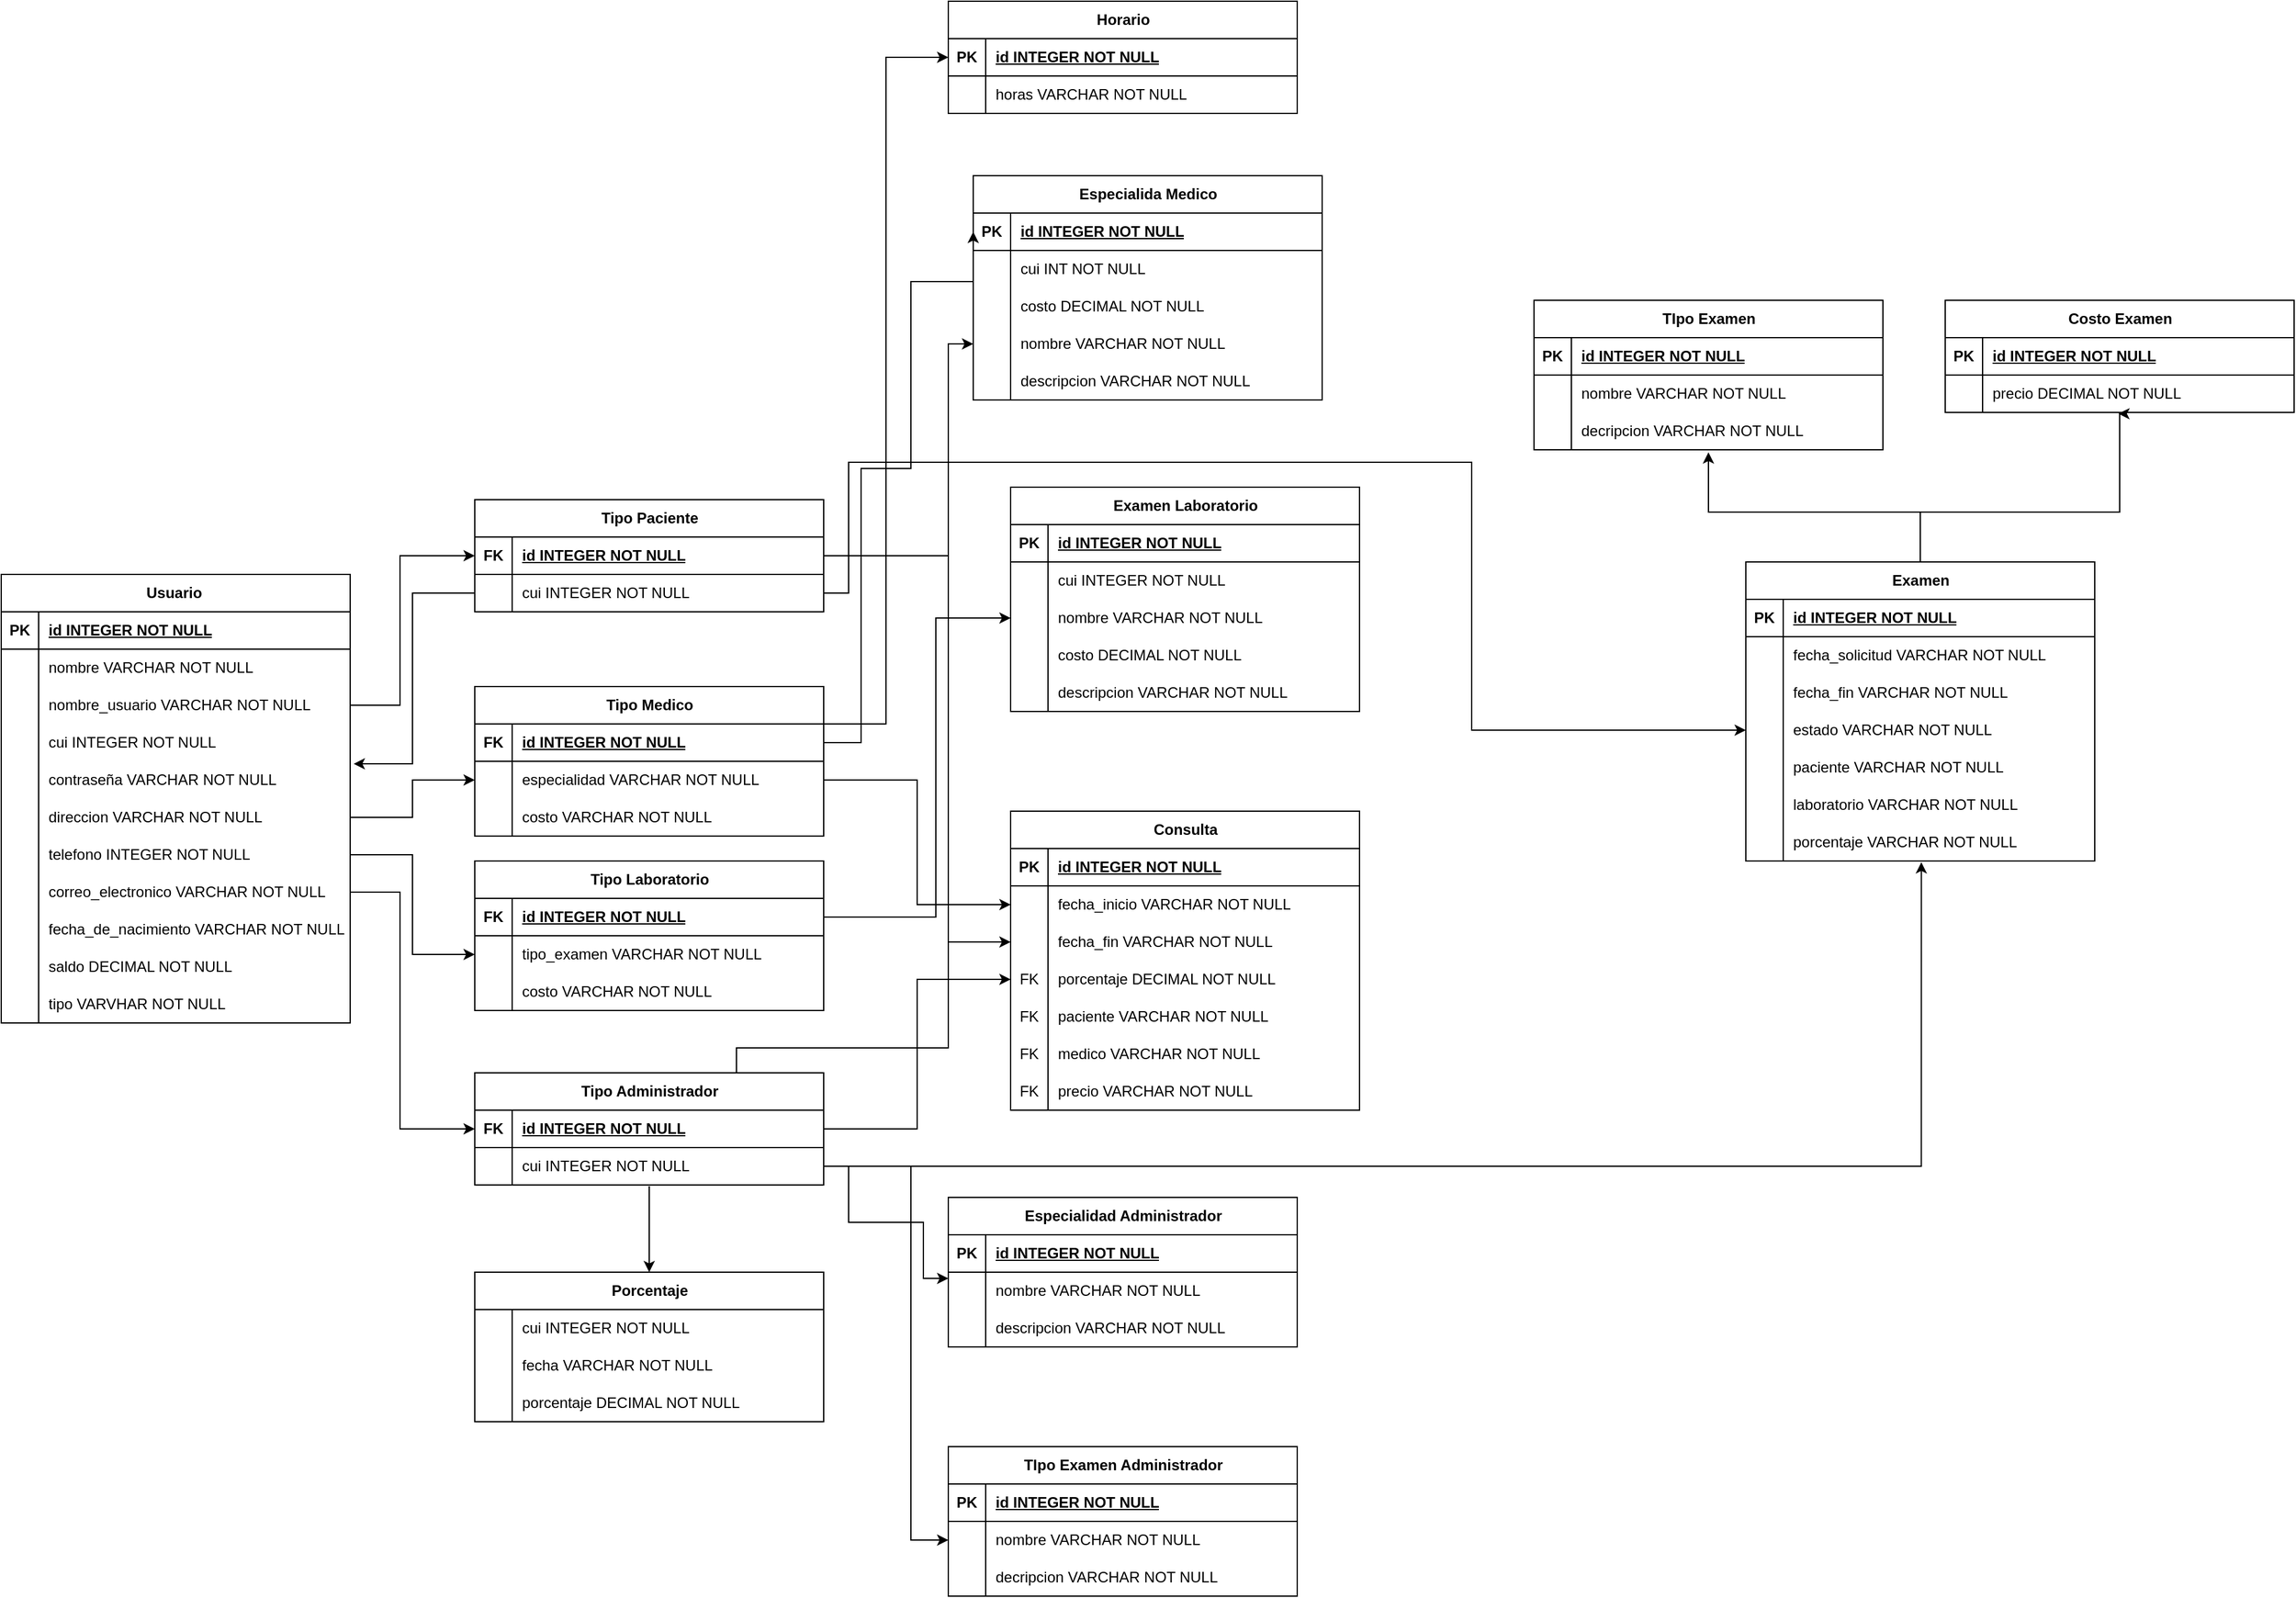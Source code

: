 <mxfile version="21.2.9" type="device">
  <diagram name="Página-1" id="SAQcFb47u7PCgNN2iPzO">
    <mxGraphModel dx="393" dy="2731" grid="1" gridSize="10" guides="1" tooltips="1" connect="1" arrows="1" fold="1" page="1" pageScale="1" pageWidth="827" pageHeight="1169" math="0" shadow="0">
      <root>
        <mxCell id="0" />
        <mxCell id="1" parent="0" />
        <mxCell id="p18Iu_nrX-miAI8_5ZsJ-3" value="Usuario&amp;nbsp;" style="shape=table;startSize=30;container=1;collapsible=1;childLayout=tableLayout;fixedRows=1;rowLines=0;fontStyle=1;align=center;resizeLast=1;html=1;" parent="1" vertex="1">
          <mxGeometry x="100" y="-910" width="280" height="360" as="geometry" />
        </mxCell>
        <mxCell id="p18Iu_nrX-miAI8_5ZsJ-4" value="" style="shape=tableRow;horizontal=0;startSize=0;swimlaneHead=0;swimlaneBody=0;fillColor=none;collapsible=0;dropTarget=0;points=[[0,0.5],[1,0.5]];portConstraint=eastwest;top=0;left=0;right=0;bottom=1;" parent="p18Iu_nrX-miAI8_5ZsJ-3" vertex="1">
          <mxGeometry y="30" width="280" height="30" as="geometry" />
        </mxCell>
        <mxCell id="p18Iu_nrX-miAI8_5ZsJ-5" value="PK" style="shape=partialRectangle;connectable=0;fillColor=none;top=0;left=0;bottom=0;right=0;fontStyle=1;overflow=hidden;whiteSpace=wrap;html=1;" parent="p18Iu_nrX-miAI8_5ZsJ-4" vertex="1">
          <mxGeometry width="30" height="30" as="geometry">
            <mxRectangle width="30" height="30" as="alternateBounds" />
          </mxGeometry>
        </mxCell>
        <mxCell id="p18Iu_nrX-miAI8_5ZsJ-6" value="id INTEGER NOT NULL" style="shape=partialRectangle;connectable=0;fillColor=none;top=0;left=0;bottom=0;right=0;align=left;spacingLeft=6;fontStyle=5;overflow=hidden;whiteSpace=wrap;html=1;" parent="p18Iu_nrX-miAI8_5ZsJ-4" vertex="1">
          <mxGeometry x="30" width="250" height="30" as="geometry">
            <mxRectangle width="250" height="30" as="alternateBounds" />
          </mxGeometry>
        </mxCell>
        <mxCell id="p18Iu_nrX-miAI8_5ZsJ-7" value="" style="shape=tableRow;horizontal=0;startSize=0;swimlaneHead=0;swimlaneBody=0;fillColor=none;collapsible=0;dropTarget=0;points=[[0,0.5],[1,0.5]];portConstraint=eastwest;top=0;left=0;right=0;bottom=0;" parent="p18Iu_nrX-miAI8_5ZsJ-3" vertex="1">
          <mxGeometry y="60" width="280" height="30" as="geometry" />
        </mxCell>
        <mxCell id="p18Iu_nrX-miAI8_5ZsJ-8" value="" style="shape=partialRectangle;connectable=0;fillColor=none;top=0;left=0;bottom=0;right=0;editable=1;overflow=hidden;whiteSpace=wrap;html=1;" parent="p18Iu_nrX-miAI8_5ZsJ-7" vertex="1">
          <mxGeometry width="30" height="30" as="geometry">
            <mxRectangle width="30" height="30" as="alternateBounds" />
          </mxGeometry>
        </mxCell>
        <mxCell id="p18Iu_nrX-miAI8_5ZsJ-9" value="nombre VARCHAR NOT NULL" style="shape=partialRectangle;connectable=0;fillColor=none;top=0;left=0;bottom=0;right=0;align=left;spacingLeft=6;overflow=hidden;whiteSpace=wrap;html=1;" parent="p18Iu_nrX-miAI8_5ZsJ-7" vertex="1">
          <mxGeometry x="30" width="250" height="30" as="geometry">
            <mxRectangle width="250" height="30" as="alternateBounds" />
          </mxGeometry>
        </mxCell>
        <mxCell id="p18Iu_nrX-miAI8_5ZsJ-10" value="" style="shape=tableRow;horizontal=0;startSize=0;swimlaneHead=0;swimlaneBody=0;fillColor=none;collapsible=0;dropTarget=0;points=[[0,0.5],[1,0.5]];portConstraint=eastwest;top=0;left=0;right=0;bottom=0;" parent="p18Iu_nrX-miAI8_5ZsJ-3" vertex="1">
          <mxGeometry y="90" width="280" height="30" as="geometry" />
        </mxCell>
        <mxCell id="p18Iu_nrX-miAI8_5ZsJ-11" value="" style="shape=partialRectangle;connectable=0;fillColor=none;top=0;left=0;bottom=0;right=0;editable=1;overflow=hidden;whiteSpace=wrap;html=1;" parent="p18Iu_nrX-miAI8_5ZsJ-10" vertex="1">
          <mxGeometry width="30" height="30" as="geometry">
            <mxRectangle width="30" height="30" as="alternateBounds" />
          </mxGeometry>
        </mxCell>
        <mxCell id="p18Iu_nrX-miAI8_5ZsJ-12" value="nombre_usuario VARCHAR NOT NULL" style="shape=partialRectangle;connectable=0;fillColor=none;top=0;left=0;bottom=0;right=0;align=left;spacingLeft=6;overflow=hidden;whiteSpace=wrap;html=1;" parent="p18Iu_nrX-miAI8_5ZsJ-10" vertex="1">
          <mxGeometry x="30" width="250" height="30" as="geometry">
            <mxRectangle width="250" height="30" as="alternateBounds" />
          </mxGeometry>
        </mxCell>
        <mxCell id="p18Iu_nrX-miAI8_5ZsJ-197" value="" style="shape=tableRow;horizontal=0;startSize=0;swimlaneHead=0;swimlaneBody=0;fillColor=none;collapsible=0;dropTarget=0;points=[[0,0.5],[1,0.5]];portConstraint=eastwest;top=0;left=0;right=0;bottom=0;" parent="p18Iu_nrX-miAI8_5ZsJ-3" vertex="1">
          <mxGeometry y="120" width="280" height="30" as="geometry" />
        </mxCell>
        <mxCell id="p18Iu_nrX-miAI8_5ZsJ-198" value="" style="shape=partialRectangle;connectable=0;fillColor=none;top=0;left=0;bottom=0;right=0;editable=1;overflow=hidden;whiteSpace=wrap;html=1;" parent="p18Iu_nrX-miAI8_5ZsJ-197" vertex="1">
          <mxGeometry width="30" height="30" as="geometry">
            <mxRectangle width="30" height="30" as="alternateBounds" />
          </mxGeometry>
        </mxCell>
        <mxCell id="p18Iu_nrX-miAI8_5ZsJ-199" value="cui INTEGER NOT NULL" style="shape=partialRectangle;connectable=0;fillColor=none;top=0;left=0;bottom=0;right=0;align=left;spacingLeft=6;overflow=hidden;whiteSpace=wrap;html=1;" parent="p18Iu_nrX-miAI8_5ZsJ-197" vertex="1">
          <mxGeometry x="30" width="250" height="30" as="geometry">
            <mxRectangle width="250" height="30" as="alternateBounds" />
          </mxGeometry>
        </mxCell>
        <mxCell id="p18Iu_nrX-miAI8_5ZsJ-13" value="" style="shape=tableRow;horizontal=0;startSize=0;swimlaneHead=0;swimlaneBody=0;fillColor=none;collapsible=0;dropTarget=0;points=[[0,0.5],[1,0.5]];portConstraint=eastwest;top=0;left=0;right=0;bottom=0;" parent="p18Iu_nrX-miAI8_5ZsJ-3" vertex="1">
          <mxGeometry y="150" width="280" height="30" as="geometry" />
        </mxCell>
        <mxCell id="p18Iu_nrX-miAI8_5ZsJ-14" value="" style="shape=partialRectangle;connectable=0;fillColor=none;top=0;left=0;bottom=0;right=0;editable=1;overflow=hidden;whiteSpace=wrap;html=1;" parent="p18Iu_nrX-miAI8_5ZsJ-13" vertex="1">
          <mxGeometry width="30" height="30" as="geometry">
            <mxRectangle width="30" height="30" as="alternateBounds" />
          </mxGeometry>
        </mxCell>
        <mxCell id="p18Iu_nrX-miAI8_5ZsJ-15" value="contraseña VARCHAR NOT NULL" style="shape=partialRectangle;connectable=0;fillColor=none;top=0;left=0;bottom=0;right=0;align=left;spacingLeft=6;overflow=hidden;whiteSpace=wrap;html=1;" parent="p18Iu_nrX-miAI8_5ZsJ-13" vertex="1">
          <mxGeometry x="30" width="250" height="30" as="geometry">
            <mxRectangle width="250" height="30" as="alternateBounds" />
          </mxGeometry>
        </mxCell>
        <mxCell id="p18Iu_nrX-miAI8_5ZsJ-16" value="" style="shape=tableRow;horizontal=0;startSize=0;swimlaneHead=0;swimlaneBody=0;fillColor=none;collapsible=0;dropTarget=0;points=[[0,0.5],[1,0.5]];portConstraint=eastwest;top=0;left=0;right=0;bottom=0;" parent="p18Iu_nrX-miAI8_5ZsJ-3" vertex="1">
          <mxGeometry y="180" width="280" height="30" as="geometry" />
        </mxCell>
        <mxCell id="p18Iu_nrX-miAI8_5ZsJ-17" value="" style="shape=partialRectangle;connectable=0;fillColor=none;top=0;left=0;bottom=0;right=0;editable=1;overflow=hidden;whiteSpace=wrap;html=1;" parent="p18Iu_nrX-miAI8_5ZsJ-16" vertex="1">
          <mxGeometry width="30" height="30" as="geometry">
            <mxRectangle width="30" height="30" as="alternateBounds" />
          </mxGeometry>
        </mxCell>
        <mxCell id="p18Iu_nrX-miAI8_5ZsJ-18" value="direccion VARCHAR NOT NULL" style="shape=partialRectangle;connectable=0;fillColor=none;top=0;left=0;bottom=0;right=0;align=left;spacingLeft=6;overflow=hidden;whiteSpace=wrap;html=1;" parent="p18Iu_nrX-miAI8_5ZsJ-16" vertex="1">
          <mxGeometry x="30" width="250" height="30" as="geometry">
            <mxRectangle width="250" height="30" as="alternateBounds" />
          </mxGeometry>
        </mxCell>
        <mxCell id="p18Iu_nrX-miAI8_5ZsJ-19" value="" style="shape=tableRow;horizontal=0;startSize=0;swimlaneHead=0;swimlaneBody=0;fillColor=none;collapsible=0;dropTarget=0;points=[[0,0.5],[1,0.5]];portConstraint=eastwest;top=0;left=0;right=0;bottom=0;" parent="p18Iu_nrX-miAI8_5ZsJ-3" vertex="1">
          <mxGeometry y="210" width="280" height="30" as="geometry" />
        </mxCell>
        <mxCell id="p18Iu_nrX-miAI8_5ZsJ-20" value="" style="shape=partialRectangle;connectable=0;fillColor=none;top=0;left=0;bottom=0;right=0;editable=1;overflow=hidden;whiteSpace=wrap;html=1;" parent="p18Iu_nrX-miAI8_5ZsJ-19" vertex="1">
          <mxGeometry width="30" height="30" as="geometry">
            <mxRectangle width="30" height="30" as="alternateBounds" />
          </mxGeometry>
        </mxCell>
        <mxCell id="p18Iu_nrX-miAI8_5ZsJ-21" value="telefono INTEGER NOT NULL" style="shape=partialRectangle;connectable=0;fillColor=none;top=0;left=0;bottom=0;right=0;align=left;spacingLeft=6;overflow=hidden;whiteSpace=wrap;html=1;" parent="p18Iu_nrX-miAI8_5ZsJ-19" vertex="1">
          <mxGeometry x="30" width="250" height="30" as="geometry">
            <mxRectangle width="250" height="30" as="alternateBounds" />
          </mxGeometry>
        </mxCell>
        <mxCell id="p18Iu_nrX-miAI8_5ZsJ-22" value="" style="shape=tableRow;horizontal=0;startSize=0;swimlaneHead=0;swimlaneBody=0;fillColor=none;collapsible=0;dropTarget=0;points=[[0,0.5],[1,0.5]];portConstraint=eastwest;top=0;left=0;right=0;bottom=0;" parent="p18Iu_nrX-miAI8_5ZsJ-3" vertex="1">
          <mxGeometry y="240" width="280" height="30" as="geometry" />
        </mxCell>
        <mxCell id="p18Iu_nrX-miAI8_5ZsJ-23" value="" style="shape=partialRectangle;connectable=0;fillColor=none;top=0;left=0;bottom=0;right=0;editable=1;overflow=hidden;whiteSpace=wrap;html=1;" parent="p18Iu_nrX-miAI8_5ZsJ-22" vertex="1">
          <mxGeometry width="30" height="30" as="geometry">
            <mxRectangle width="30" height="30" as="alternateBounds" />
          </mxGeometry>
        </mxCell>
        <mxCell id="p18Iu_nrX-miAI8_5ZsJ-24" value="correo_electronico VARCHAR NOT NULL" style="shape=partialRectangle;connectable=0;fillColor=none;top=0;left=0;bottom=0;right=0;align=left;spacingLeft=6;overflow=hidden;whiteSpace=wrap;html=1;" parent="p18Iu_nrX-miAI8_5ZsJ-22" vertex="1">
          <mxGeometry x="30" width="250" height="30" as="geometry">
            <mxRectangle width="250" height="30" as="alternateBounds" />
          </mxGeometry>
        </mxCell>
        <mxCell id="p18Iu_nrX-miAI8_5ZsJ-25" value="" style="shape=tableRow;horizontal=0;startSize=0;swimlaneHead=0;swimlaneBody=0;fillColor=none;collapsible=0;dropTarget=0;points=[[0,0.5],[1,0.5]];portConstraint=eastwest;top=0;left=0;right=0;bottom=0;" parent="p18Iu_nrX-miAI8_5ZsJ-3" vertex="1">
          <mxGeometry y="270" width="280" height="30" as="geometry" />
        </mxCell>
        <mxCell id="p18Iu_nrX-miAI8_5ZsJ-26" value="" style="shape=partialRectangle;connectable=0;fillColor=none;top=0;left=0;bottom=0;right=0;editable=1;overflow=hidden;whiteSpace=wrap;html=1;" parent="p18Iu_nrX-miAI8_5ZsJ-25" vertex="1">
          <mxGeometry width="30" height="30" as="geometry">
            <mxRectangle width="30" height="30" as="alternateBounds" />
          </mxGeometry>
        </mxCell>
        <mxCell id="p18Iu_nrX-miAI8_5ZsJ-27" value="fecha_de_nacimiento VARCHAR NOT NULL" style="shape=partialRectangle;connectable=0;fillColor=none;top=0;left=0;bottom=0;right=0;align=left;spacingLeft=6;overflow=hidden;whiteSpace=wrap;html=1;" parent="p18Iu_nrX-miAI8_5ZsJ-25" vertex="1">
          <mxGeometry x="30" width="250" height="30" as="geometry">
            <mxRectangle width="250" height="30" as="alternateBounds" />
          </mxGeometry>
        </mxCell>
        <mxCell id="p18Iu_nrX-miAI8_5ZsJ-28" value="" style="shape=tableRow;horizontal=0;startSize=0;swimlaneHead=0;swimlaneBody=0;fillColor=none;collapsible=0;dropTarget=0;points=[[0,0.5],[1,0.5]];portConstraint=eastwest;top=0;left=0;right=0;bottom=0;" parent="p18Iu_nrX-miAI8_5ZsJ-3" vertex="1">
          <mxGeometry y="300" width="280" height="30" as="geometry" />
        </mxCell>
        <mxCell id="p18Iu_nrX-miAI8_5ZsJ-29" value="" style="shape=partialRectangle;connectable=0;fillColor=none;top=0;left=0;bottom=0;right=0;editable=1;overflow=hidden;whiteSpace=wrap;html=1;" parent="p18Iu_nrX-miAI8_5ZsJ-28" vertex="1">
          <mxGeometry width="30" height="30" as="geometry">
            <mxRectangle width="30" height="30" as="alternateBounds" />
          </mxGeometry>
        </mxCell>
        <mxCell id="p18Iu_nrX-miAI8_5ZsJ-30" value="saldo DECIMAL NOT NULL" style="shape=partialRectangle;connectable=0;fillColor=none;top=0;left=0;bottom=0;right=0;align=left;spacingLeft=6;overflow=hidden;whiteSpace=wrap;html=1;" parent="p18Iu_nrX-miAI8_5ZsJ-28" vertex="1">
          <mxGeometry x="30" width="250" height="30" as="geometry">
            <mxRectangle width="250" height="30" as="alternateBounds" />
          </mxGeometry>
        </mxCell>
        <mxCell id="p18Iu_nrX-miAI8_5ZsJ-162" value="" style="shape=tableRow;horizontal=0;startSize=0;swimlaneHead=0;swimlaneBody=0;fillColor=none;collapsible=0;dropTarget=0;points=[[0,0.5],[1,0.5]];portConstraint=eastwest;top=0;left=0;right=0;bottom=0;" parent="p18Iu_nrX-miAI8_5ZsJ-3" vertex="1">
          <mxGeometry y="330" width="280" height="30" as="geometry" />
        </mxCell>
        <mxCell id="p18Iu_nrX-miAI8_5ZsJ-163" value="" style="shape=partialRectangle;connectable=0;fillColor=none;top=0;left=0;bottom=0;right=0;editable=1;overflow=hidden;whiteSpace=wrap;html=1;" parent="p18Iu_nrX-miAI8_5ZsJ-162" vertex="1">
          <mxGeometry width="30" height="30" as="geometry">
            <mxRectangle width="30" height="30" as="alternateBounds" />
          </mxGeometry>
        </mxCell>
        <mxCell id="p18Iu_nrX-miAI8_5ZsJ-164" value="tipo VARVHAR NOT NULL" style="shape=partialRectangle;connectable=0;fillColor=none;top=0;left=0;bottom=0;right=0;align=left;spacingLeft=6;overflow=hidden;whiteSpace=wrap;html=1;" parent="p18Iu_nrX-miAI8_5ZsJ-162" vertex="1">
          <mxGeometry x="30" width="250" height="30" as="geometry">
            <mxRectangle width="250" height="30" as="alternateBounds" />
          </mxGeometry>
        </mxCell>
        <mxCell id="p18Iu_nrX-miAI8_5ZsJ-53" value="Tipo Medico" style="shape=table;startSize=30;container=1;collapsible=1;childLayout=tableLayout;fixedRows=1;rowLines=0;fontStyle=1;align=center;resizeLast=1;html=1;" parent="1" vertex="1">
          <mxGeometry x="480" y="-820" width="280" height="120" as="geometry" />
        </mxCell>
        <mxCell id="p18Iu_nrX-miAI8_5ZsJ-54" value="" style="shape=tableRow;horizontal=0;startSize=0;swimlaneHead=0;swimlaneBody=0;fillColor=none;collapsible=0;dropTarget=0;points=[[0,0.5],[1,0.5]];portConstraint=eastwest;top=0;left=0;right=0;bottom=1;" parent="p18Iu_nrX-miAI8_5ZsJ-53" vertex="1">
          <mxGeometry y="30" width="280" height="30" as="geometry" />
        </mxCell>
        <mxCell id="p18Iu_nrX-miAI8_5ZsJ-55" value="FK" style="shape=partialRectangle;connectable=0;fillColor=none;top=0;left=0;bottom=0;right=0;fontStyle=1;overflow=hidden;whiteSpace=wrap;html=1;" parent="p18Iu_nrX-miAI8_5ZsJ-54" vertex="1">
          <mxGeometry width="30" height="30" as="geometry">
            <mxRectangle width="30" height="30" as="alternateBounds" />
          </mxGeometry>
        </mxCell>
        <mxCell id="p18Iu_nrX-miAI8_5ZsJ-56" value="id INTEGER NOT NULL" style="shape=partialRectangle;connectable=0;fillColor=none;top=0;left=0;bottom=0;right=0;align=left;spacingLeft=6;fontStyle=5;overflow=hidden;whiteSpace=wrap;html=1;" parent="p18Iu_nrX-miAI8_5ZsJ-54" vertex="1">
          <mxGeometry x="30" width="250" height="30" as="geometry">
            <mxRectangle width="250" height="30" as="alternateBounds" />
          </mxGeometry>
        </mxCell>
        <mxCell id="p18Iu_nrX-miAI8_5ZsJ-57" value="" style="shape=tableRow;horizontal=0;startSize=0;swimlaneHead=0;swimlaneBody=0;fillColor=none;collapsible=0;dropTarget=0;points=[[0,0.5],[1,0.5]];portConstraint=eastwest;top=0;left=0;right=0;bottom=0;" parent="p18Iu_nrX-miAI8_5ZsJ-53" vertex="1">
          <mxGeometry y="60" width="280" height="30" as="geometry" />
        </mxCell>
        <mxCell id="p18Iu_nrX-miAI8_5ZsJ-58" value="&lt;br&gt;" style="shape=partialRectangle;connectable=0;fillColor=none;top=0;left=0;bottom=0;right=0;editable=1;overflow=hidden;whiteSpace=wrap;html=1;" parent="p18Iu_nrX-miAI8_5ZsJ-57" vertex="1">
          <mxGeometry width="30" height="30" as="geometry">
            <mxRectangle width="30" height="30" as="alternateBounds" />
          </mxGeometry>
        </mxCell>
        <mxCell id="p18Iu_nrX-miAI8_5ZsJ-59" value="especialidad VARCHAR NOT NULL" style="shape=partialRectangle;connectable=0;fillColor=none;top=0;left=0;bottom=0;right=0;align=left;spacingLeft=6;overflow=hidden;whiteSpace=wrap;html=1;" parent="p18Iu_nrX-miAI8_5ZsJ-57" vertex="1">
          <mxGeometry x="30" width="250" height="30" as="geometry">
            <mxRectangle width="250" height="30" as="alternateBounds" />
          </mxGeometry>
        </mxCell>
        <mxCell id="p18Iu_nrX-miAI8_5ZsJ-60" value="" style="shape=tableRow;horizontal=0;startSize=0;swimlaneHead=0;swimlaneBody=0;fillColor=none;collapsible=0;dropTarget=0;points=[[0,0.5],[1,0.5]];portConstraint=eastwest;top=0;left=0;right=0;bottom=0;" parent="p18Iu_nrX-miAI8_5ZsJ-53" vertex="1">
          <mxGeometry y="90" width="280" height="30" as="geometry" />
        </mxCell>
        <mxCell id="p18Iu_nrX-miAI8_5ZsJ-61" value="" style="shape=partialRectangle;connectable=0;fillColor=none;top=0;left=0;bottom=0;right=0;editable=1;overflow=hidden;whiteSpace=wrap;html=1;" parent="p18Iu_nrX-miAI8_5ZsJ-60" vertex="1">
          <mxGeometry width="30" height="30" as="geometry">
            <mxRectangle width="30" height="30" as="alternateBounds" />
          </mxGeometry>
        </mxCell>
        <mxCell id="p18Iu_nrX-miAI8_5ZsJ-62" value="costo VARCHAR NOT NULL" style="shape=partialRectangle;connectable=0;fillColor=none;top=0;left=0;bottom=0;right=0;align=left;spacingLeft=6;overflow=hidden;whiteSpace=wrap;html=1;" parent="p18Iu_nrX-miAI8_5ZsJ-60" vertex="1">
          <mxGeometry x="30" width="250" height="30" as="geometry">
            <mxRectangle width="250" height="30" as="alternateBounds" />
          </mxGeometry>
        </mxCell>
        <mxCell id="p18Iu_nrX-miAI8_5ZsJ-63" value="Tipo Laboratorio" style="shape=table;startSize=30;container=1;collapsible=1;childLayout=tableLayout;fixedRows=1;rowLines=0;fontStyle=1;align=center;resizeLast=1;html=1;" parent="1" vertex="1">
          <mxGeometry x="480" y="-680" width="280" height="120" as="geometry" />
        </mxCell>
        <mxCell id="p18Iu_nrX-miAI8_5ZsJ-64" value="" style="shape=tableRow;horizontal=0;startSize=0;swimlaneHead=0;swimlaneBody=0;fillColor=none;collapsible=0;dropTarget=0;points=[[0,0.5],[1,0.5]];portConstraint=eastwest;top=0;left=0;right=0;bottom=1;" parent="p18Iu_nrX-miAI8_5ZsJ-63" vertex="1">
          <mxGeometry y="30" width="280" height="30" as="geometry" />
        </mxCell>
        <mxCell id="p18Iu_nrX-miAI8_5ZsJ-65" value="FK" style="shape=partialRectangle;connectable=0;fillColor=none;top=0;left=0;bottom=0;right=0;fontStyle=1;overflow=hidden;whiteSpace=wrap;html=1;" parent="p18Iu_nrX-miAI8_5ZsJ-64" vertex="1">
          <mxGeometry width="30" height="30" as="geometry">
            <mxRectangle width="30" height="30" as="alternateBounds" />
          </mxGeometry>
        </mxCell>
        <mxCell id="p18Iu_nrX-miAI8_5ZsJ-66" value="id INTEGER NOT NULL" style="shape=partialRectangle;connectable=0;fillColor=none;top=0;left=0;bottom=0;right=0;align=left;spacingLeft=6;fontStyle=5;overflow=hidden;whiteSpace=wrap;html=1;" parent="p18Iu_nrX-miAI8_5ZsJ-64" vertex="1">
          <mxGeometry x="30" width="250" height="30" as="geometry">
            <mxRectangle width="250" height="30" as="alternateBounds" />
          </mxGeometry>
        </mxCell>
        <mxCell id="p18Iu_nrX-miAI8_5ZsJ-67" value="" style="shape=tableRow;horizontal=0;startSize=0;swimlaneHead=0;swimlaneBody=0;fillColor=none;collapsible=0;dropTarget=0;points=[[0,0.5],[1,0.5]];portConstraint=eastwest;top=0;left=0;right=0;bottom=0;" parent="p18Iu_nrX-miAI8_5ZsJ-63" vertex="1">
          <mxGeometry y="60" width="280" height="30" as="geometry" />
        </mxCell>
        <mxCell id="p18Iu_nrX-miAI8_5ZsJ-68" value="" style="shape=partialRectangle;connectable=0;fillColor=none;top=0;left=0;bottom=0;right=0;editable=1;overflow=hidden;whiteSpace=wrap;html=1;" parent="p18Iu_nrX-miAI8_5ZsJ-67" vertex="1">
          <mxGeometry width="30" height="30" as="geometry">
            <mxRectangle width="30" height="30" as="alternateBounds" />
          </mxGeometry>
        </mxCell>
        <mxCell id="p18Iu_nrX-miAI8_5ZsJ-69" value="tipo_examen VARCHAR NOT NULL" style="shape=partialRectangle;connectable=0;fillColor=none;top=0;left=0;bottom=0;right=0;align=left;spacingLeft=6;overflow=hidden;whiteSpace=wrap;html=1;" parent="p18Iu_nrX-miAI8_5ZsJ-67" vertex="1">
          <mxGeometry x="30" width="250" height="30" as="geometry">
            <mxRectangle width="250" height="30" as="alternateBounds" />
          </mxGeometry>
        </mxCell>
        <mxCell id="p18Iu_nrX-miAI8_5ZsJ-70" value="" style="shape=tableRow;horizontal=0;startSize=0;swimlaneHead=0;swimlaneBody=0;fillColor=none;collapsible=0;dropTarget=0;points=[[0,0.5],[1,0.5]];portConstraint=eastwest;top=0;left=0;right=0;bottom=0;" parent="p18Iu_nrX-miAI8_5ZsJ-63" vertex="1">
          <mxGeometry y="90" width="280" height="30" as="geometry" />
        </mxCell>
        <mxCell id="p18Iu_nrX-miAI8_5ZsJ-71" value="" style="shape=partialRectangle;connectable=0;fillColor=none;top=0;left=0;bottom=0;right=0;editable=1;overflow=hidden;whiteSpace=wrap;html=1;" parent="p18Iu_nrX-miAI8_5ZsJ-70" vertex="1">
          <mxGeometry width="30" height="30" as="geometry">
            <mxRectangle width="30" height="30" as="alternateBounds" />
          </mxGeometry>
        </mxCell>
        <mxCell id="p18Iu_nrX-miAI8_5ZsJ-72" value="costo VARCHAR NOT NULL" style="shape=partialRectangle;connectable=0;fillColor=none;top=0;left=0;bottom=0;right=0;align=left;spacingLeft=6;overflow=hidden;whiteSpace=wrap;html=1;" parent="p18Iu_nrX-miAI8_5ZsJ-70" vertex="1">
          <mxGeometry x="30" width="250" height="30" as="geometry">
            <mxRectangle width="250" height="30" as="alternateBounds" />
          </mxGeometry>
        </mxCell>
        <mxCell id="p18Iu_nrX-miAI8_5ZsJ-73" style="edgeStyle=orthogonalEdgeStyle;rounded=0;orthogonalLoop=1;jettySize=auto;html=1;exitX=1;exitY=0.5;exitDx=0;exitDy=0;entryX=0;entryY=0.5;entryDx=0;entryDy=0;" parent="1" source="p18Iu_nrX-miAI8_5ZsJ-16" target="p18Iu_nrX-miAI8_5ZsJ-57" edge="1">
          <mxGeometry relative="1" as="geometry" />
        </mxCell>
        <mxCell id="p18Iu_nrX-miAI8_5ZsJ-74" style="edgeStyle=orthogonalEdgeStyle;rounded=0;orthogonalLoop=1;jettySize=auto;html=1;exitX=1;exitY=0.5;exitDx=0;exitDy=0;entryX=0;entryY=0.5;entryDx=0;entryDy=0;" parent="1" source="p18Iu_nrX-miAI8_5ZsJ-19" target="p18Iu_nrX-miAI8_5ZsJ-67" edge="1">
          <mxGeometry relative="1" as="geometry" />
        </mxCell>
        <mxCell id="p18Iu_nrX-miAI8_5ZsJ-75" value="Consulta" style="shape=table;startSize=30;container=1;collapsible=1;childLayout=tableLayout;fixedRows=1;rowLines=0;fontStyle=1;align=center;resizeLast=1;html=1;" parent="1" vertex="1">
          <mxGeometry x="910" y="-720" width="280" height="240" as="geometry" />
        </mxCell>
        <mxCell id="p18Iu_nrX-miAI8_5ZsJ-76" value="" style="shape=tableRow;horizontal=0;startSize=0;swimlaneHead=0;swimlaneBody=0;fillColor=none;collapsible=0;dropTarget=0;points=[[0,0.5],[1,0.5]];portConstraint=eastwest;top=0;left=0;right=0;bottom=1;" parent="p18Iu_nrX-miAI8_5ZsJ-75" vertex="1">
          <mxGeometry y="30" width="280" height="30" as="geometry" />
        </mxCell>
        <mxCell id="p18Iu_nrX-miAI8_5ZsJ-77" value="PK" style="shape=partialRectangle;connectable=0;fillColor=none;top=0;left=0;bottom=0;right=0;fontStyle=1;overflow=hidden;whiteSpace=wrap;html=1;" parent="p18Iu_nrX-miAI8_5ZsJ-76" vertex="1">
          <mxGeometry width="30" height="30" as="geometry">
            <mxRectangle width="30" height="30" as="alternateBounds" />
          </mxGeometry>
        </mxCell>
        <mxCell id="p18Iu_nrX-miAI8_5ZsJ-78" value="id INTEGER NOT NULL" style="shape=partialRectangle;connectable=0;fillColor=none;top=0;left=0;bottom=0;right=0;align=left;spacingLeft=6;fontStyle=5;overflow=hidden;whiteSpace=wrap;html=1;" parent="p18Iu_nrX-miAI8_5ZsJ-76" vertex="1">
          <mxGeometry x="30" width="250" height="30" as="geometry">
            <mxRectangle width="250" height="30" as="alternateBounds" />
          </mxGeometry>
        </mxCell>
        <mxCell id="p18Iu_nrX-miAI8_5ZsJ-79" value="" style="shape=tableRow;horizontal=0;startSize=0;swimlaneHead=0;swimlaneBody=0;fillColor=none;collapsible=0;dropTarget=0;points=[[0,0.5],[1,0.5]];portConstraint=eastwest;top=0;left=0;right=0;bottom=0;" parent="p18Iu_nrX-miAI8_5ZsJ-75" vertex="1">
          <mxGeometry y="60" width="280" height="30" as="geometry" />
        </mxCell>
        <mxCell id="p18Iu_nrX-miAI8_5ZsJ-80" value="" style="shape=partialRectangle;connectable=0;fillColor=none;top=0;left=0;bottom=0;right=0;editable=1;overflow=hidden;whiteSpace=wrap;html=1;" parent="p18Iu_nrX-miAI8_5ZsJ-79" vertex="1">
          <mxGeometry width="30" height="30" as="geometry">
            <mxRectangle width="30" height="30" as="alternateBounds" />
          </mxGeometry>
        </mxCell>
        <mxCell id="p18Iu_nrX-miAI8_5ZsJ-81" value="fecha_inicio VARCHAR NOT NULL" style="shape=partialRectangle;connectable=0;fillColor=none;top=0;left=0;bottom=0;right=0;align=left;spacingLeft=6;overflow=hidden;whiteSpace=wrap;html=1;" parent="p18Iu_nrX-miAI8_5ZsJ-79" vertex="1">
          <mxGeometry x="30" width="250" height="30" as="geometry">
            <mxRectangle width="250" height="30" as="alternateBounds" />
          </mxGeometry>
        </mxCell>
        <mxCell id="p18Iu_nrX-miAI8_5ZsJ-82" value="" style="shape=tableRow;horizontal=0;startSize=0;swimlaneHead=0;swimlaneBody=0;fillColor=none;collapsible=0;dropTarget=0;points=[[0,0.5],[1,0.5]];portConstraint=eastwest;top=0;left=0;right=0;bottom=0;" parent="p18Iu_nrX-miAI8_5ZsJ-75" vertex="1">
          <mxGeometry y="90" width="280" height="30" as="geometry" />
        </mxCell>
        <mxCell id="p18Iu_nrX-miAI8_5ZsJ-83" value="" style="shape=partialRectangle;connectable=0;fillColor=none;top=0;left=0;bottom=0;right=0;editable=1;overflow=hidden;whiteSpace=wrap;html=1;" parent="p18Iu_nrX-miAI8_5ZsJ-82" vertex="1">
          <mxGeometry width="30" height="30" as="geometry">
            <mxRectangle width="30" height="30" as="alternateBounds" />
          </mxGeometry>
        </mxCell>
        <mxCell id="p18Iu_nrX-miAI8_5ZsJ-84" value="fecha_fin VARCHAR NOT NULL" style="shape=partialRectangle;connectable=0;fillColor=none;top=0;left=0;bottom=0;right=0;align=left;spacingLeft=6;overflow=hidden;whiteSpace=wrap;html=1;" parent="p18Iu_nrX-miAI8_5ZsJ-82" vertex="1">
          <mxGeometry x="30" width="250" height="30" as="geometry">
            <mxRectangle width="250" height="30" as="alternateBounds" />
          </mxGeometry>
        </mxCell>
        <mxCell id="p18Iu_nrX-miAI8_5ZsJ-85" value="" style="shape=tableRow;horizontal=0;startSize=0;swimlaneHead=0;swimlaneBody=0;fillColor=none;collapsible=0;dropTarget=0;points=[[0,0.5],[1,0.5]];portConstraint=eastwest;top=0;left=0;right=0;bottom=0;" parent="p18Iu_nrX-miAI8_5ZsJ-75" vertex="1">
          <mxGeometry y="120" width="280" height="30" as="geometry" />
        </mxCell>
        <mxCell id="p18Iu_nrX-miAI8_5ZsJ-86" value="FK" style="shape=partialRectangle;connectable=0;fillColor=none;top=0;left=0;bottom=0;right=0;editable=1;overflow=hidden;whiteSpace=wrap;html=1;" parent="p18Iu_nrX-miAI8_5ZsJ-85" vertex="1">
          <mxGeometry width="30" height="30" as="geometry">
            <mxRectangle width="30" height="30" as="alternateBounds" />
          </mxGeometry>
        </mxCell>
        <mxCell id="p18Iu_nrX-miAI8_5ZsJ-87" value="porcentaje DECIMAL NOT NULL" style="shape=partialRectangle;connectable=0;fillColor=none;top=0;left=0;bottom=0;right=0;align=left;spacingLeft=6;overflow=hidden;whiteSpace=wrap;html=1;" parent="p18Iu_nrX-miAI8_5ZsJ-85" vertex="1">
          <mxGeometry x="30" width="250" height="30" as="geometry">
            <mxRectangle width="250" height="30" as="alternateBounds" />
          </mxGeometry>
        </mxCell>
        <mxCell id="p18Iu_nrX-miAI8_5ZsJ-88" value="" style="shape=tableRow;horizontal=0;startSize=0;swimlaneHead=0;swimlaneBody=0;fillColor=none;collapsible=0;dropTarget=0;points=[[0,0.5],[1,0.5]];portConstraint=eastwest;top=0;left=0;right=0;bottom=0;" parent="p18Iu_nrX-miAI8_5ZsJ-75" vertex="1">
          <mxGeometry y="150" width="280" height="30" as="geometry" />
        </mxCell>
        <mxCell id="p18Iu_nrX-miAI8_5ZsJ-89" value="FK" style="shape=partialRectangle;connectable=0;fillColor=none;top=0;left=0;bottom=0;right=0;editable=1;overflow=hidden;whiteSpace=wrap;html=1;" parent="p18Iu_nrX-miAI8_5ZsJ-88" vertex="1">
          <mxGeometry width="30" height="30" as="geometry">
            <mxRectangle width="30" height="30" as="alternateBounds" />
          </mxGeometry>
        </mxCell>
        <mxCell id="p18Iu_nrX-miAI8_5ZsJ-90" value="paciente VARCHAR NOT NULL" style="shape=partialRectangle;connectable=0;fillColor=none;top=0;left=0;bottom=0;right=0;align=left;spacingLeft=6;overflow=hidden;whiteSpace=wrap;html=1;" parent="p18Iu_nrX-miAI8_5ZsJ-88" vertex="1">
          <mxGeometry x="30" width="250" height="30" as="geometry">
            <mxRectangle width="250" height="30" as="alternateBounds" />
          </mxGeometry>
        </mxCell>
        <mxCell id="p18Iu_nrX-miAI8_5ZsJ-91" value="" style="shape=tableRow;horizontal=0;startSize=0;swimlaneHead=0;swimlaneBody=0;fillColor=none;collapsible=0;dropTarget=0;points=[[0,0.5],[1,0.5]];portConstraint=eastwest;top=0;left=0;right=0;bottom=0;" parent="p18Iu_nrX-miAI8_5ZsJ-75" vertex="1">
          <mxGeometry y="180" width="280" height="30" as="geometry" />
        </mxCell>
        <mxCell id="p18Iu_nrX-miAI8_5ZsJ-92" value="FK" style="shape=partialRectangle;connectable=0;fillColor=none;top=0;left=0;bottom=0;right=0;editable=1;overflow=hidden;whiteSpace=wrap;html=1;" parent="p18Iu_nrX-miAI8_5ZsJ-91" vertex="1">
          <mxGeometry width="30" height="30" as="geometry">
            <mxRectangle width="30" height="30" as="alternateBounds" />
          </mxGeometry>
        </mxCell>
        <mxCell id="p18Iu_nrX-miAI8_5ZsJ-93" value="medico VARCHAR NOT NULL" style="shape=partialRectangle;connectable=0;fillColor=none;top=0;left=0;bottom=0;right=0;align=left;spacingLeft=6;overflow=hidden;whiteSpace=wrap;html=1;" parent="p18Iu_nrX-miAI8_5ZsJ-91" vertex="1">
          <mxGeometry x="30" width="250" height="30" as="geometry">
            <mxRectangle width="250" height="30" as="alternateBounds" />
          </mxGeometry>
        </mxCell>
        <mxCell id="p18Iu_nrX-miAI8_5ZsJ-94" value="" style="shape=tableRow;horizontal=0;startSize=0;swimlaneHead=0;swimlaneBody=0;fillColor=none;collapsible=0;dropTarget=0;points=[[0,0.5],[1,0.5]];portConstraint=eastwest;top=0;left=0;right=0;bottom=0;" parent="p18Iu_nrX-miAI8_5ZsJ-75" vertex="1">
          <mxGeometry y="210" width="280" height="30" as="geometry" />
        </mxCell>
        <mxCell id="p18Iu_nrX-miAI8_5ZsJ-95" value="FK" style="shape=partialRectangle;connectable=0;fillColor=none;top=0;left=0;bottom=0;right=0;editable=1;overflow=hidden;whiteSpace=wrap;html=1;" parent="p18Iu_nrX-miAI8_5ZsJ-94" vertex="1">
          <mxGeometry width="30" height="30" as="geometry">
            <mxRectangle width="30" height="30" as="alternateBounds" />
          </mxGeometry>
        </mxCell>
        <mxCell id="p18Iu_nrX-miAI8_5ZsJ-96" value="precio VARCHAR NOT NULL" style="shape=partialRectangle;connectable=0;fillColor=none;top=0;left=0;bottom=0;right=0;align=left;spacingLeft=6;overflow=hidden;whiteSpace=wrap;html=1;" parent="p18Iu_nrX-miAI8_5ZsJ-94" vertex="1">
          <mxGeometry x="30" width="250" height="30" as="geometry">
            <mxRectangle width="250" height="30" as="alternateBounds" />
          </mxGeometry>
        </mxCell>
        <mxCell id="p18Iu_nrX-miAI8_5ZsJ-98" style="edgeStyle=orthogonalEdgeStyle;rounded=0;orthogonalLoop=1;jettySize=auto;html=1;exitX=0.5;exitY=0;exitDx=0;exitDy=0;entryX=0.5;entryY=1.067;entryDx=0;entryDy=0;entryPerimeter=0;" parent="1" source="p18Iu_nrX-miAI8_5ZsJ-99" target="p18Iu_nrX-miAI8_5ZsJ-128" edge="1">
          <mxGeometry relative="1" as="geometry">
            <Array as="points">
              <mxPoint x="1640" y="-960" />
              <mxPoint x="1470" y="-960" />
            </Array>
          </mxGeometry>
        </mxCell>
        <mxCell id="p18Iu_nrX-miAI8_5ZsJ-99" value="Examen" style="shape=table;startSize=30;container=1;collapsible=1;childLayout=tableLayout;fixedRows=1;rowLines=0;fontStyle=1;align=center;resizeLast=1;html=1;" parent="1" vertex="1">
          <mxGeometry x="1500" y="-920" width="280" height="240" as="geometry" />
        </mxCell>
        <mxCell id="p18Iu_nrX-miAI8_5ZsJ-100" value="" style="shape=tableRow;horizontal=0;startSize=0;swimlaneHead=0;swimlaneBody=0;fillColor=none;collapsible=0;dropTarget=0;points=[[0,0.5],[1,0.5]];portConstraint=eastwest;top=0;left=0;right=0;bottom=1;" parent="p18Iu_nrX-miAI8_5ZsJ-99" vertex="1">
          <mxGeometry y="30" width="280" height="30" as="geometry" />
        </mxCell>
        <mxCell id="p18Iu_nrX-miAI8_5ZsJ-101" value="PK" style="shape=partialRectangle;connectable=0;fillColor=none;top=0;left=0;bottom=0;right=0;fontStyle=1;overflow=hidden;whiteSpace=wrap;html=1;" parent="p18Iu_nrX-miAI8_5ZsJ-100" vertex="1">
          <mxGeometry width="30" height="30" as="geometry">
            <mxRectangle width="30" height="30" as="alternateBounds" />
          </mxGeometry>
        </mxCell>
        <mxCell id="p18Iu_nrX-miAI8_5ZsJ-102" value="id INTEGER NOT NULL" style="shape=partialRectangle;connectable=0;fillColor=none;top=0;left=0;bottom=0;right=0;align=left;spacingLeft=6;fontStyle=5;overflow=hidden;whiteSpace=wrap;html=1;" parent="p18Iu_nrX-miAI8_5ZsJ-100" vertex="1">
          <mxGeometry x="30" width="250" height="30" as="geometry">
            <mxRectangle width="250" height="30" as="alternateBounds" />
          </mxGeometry>
        </mxCell>
        <mxCell id="p18Iu_nrX-miAI8_5ZsJ-103" value="" style="shape=tableRow;horizontal=0;startSize=0;swimlaneHead=0;swimlaneBody=0;fillColor=none;collapsible=0;dropTarget=0;points=[[0,0.5],[1,0.5]];portConstraint=eastwest;top=0;left=0;right=0;bottom=0;" parent="p18Iu_nrX-miAI8_5ZsJ-99" vertex="1">
          <mxGeometry y="60" width="280" height="30" as="geometry" />
        </mxCell>
        <mxCell id="p18Iu_nrX-miAI8_5ZsJ-104" value="" style="shape=partialRectangle;connectable=0;fillColor=none;top=0;left=0;bottom=0;right=0;editable=1;overflow=hidden;whiteSpace=wrap;html=1;" parent="p18Iu_nrX-miAI8_5ZsJ-103" vertex="1">
          <mxGeometry width="30" height="30" as="geometry">
            <mxRectangle width="30" height="30" as="alternateBounds" />
          </mxGeometry>
        </mxCell>
        <mxCell id="p18Iu_nrX-miAI8_5ZsJ-105" value="fecha_solicitud VARCHAR NOT NULL" style="shape=partialRectangle;connectable=0;fillColor=none;top=0;left=0;bottom=0;right=0;align=left;spacingLeft=6;overflow=hidden;whiteSpace=wrap;html=1;" parent="p18Iu_nrX-miAI8_5ZsJ-103" vertex="1">
          <mxGeometry x="30" width="250" height="30" as="geometry">
            <mxRectangle width="250" height="30" as="alternateBounds" />
          </mxGeometry>
        </mxCell>
        <mxCell id="p18Iu_nrX-miAI8_5ZsJ-106" value="" style="shape=tableRow;horizontal=0;startSize=0;swimlaneHead=0;swimlaneBody=0;fillColor=none;collapsible=0;dropTarget=0;points=[[0,0.5],[1,0.5]];portConstraint=eastwest;top=0;left=0;right=0;bottom=0;" parent="p18Iu_nrX-miAI8_5ZsJ-99" vertex="1">
          <mxGeometry y="90" width="280" height="30" as="geometry" />
        </mxCell>
        <mxCell id="p18Iu_nrX-miAI8_5ZsJ-107" value="" style="shape=partialRectangle;connectable=0;fillColor=none;top=0;left=0;bottom=0;right=0;editable=1;overflow=hidden;whiteSpace=wrap;html=1;" parent="p18Iu_nrX-miAI8_5ZsJ-106" vertex="1">
          <mxGeometry width="30" height="30" as="geometry">
            <mxRectangle width="30" height="30" as="alternateBounds" />
          </mxGeometry>
        </mxCell>
        <mxCell id="p18Iu_nrX-miAI8_5ZsJ-108" value="fecha_fin VARCHAR NOT NULL" style="shape=partialRectangle;connectable=0;fillColor=none;top=0;left=0;bottom=0;right=0;align=left;spacingLeft=6;overflow=hidden;whiteSpace=wrap;html=1;" parent="p18Iu_nrX-miAI8_5ZsJ-106" vertex="1">
          <mxGeometry x="30" width="250" height="30" as="geometry">
            <mxRectangle width="250" height="30" as="alternateBounds" />
          </mxGeometry>
        </mxCell>
        <mxCell id="p18Iu_nrX-miAI8_5ZsJ-109" value="" style="shape=tableRow;horizontal=0;startSize=0;swimlaneHead=0;swimlaneBody=0;fillColor=none;collapsible=0;dropTarget=0;points=[[0,0.5],[1,0.5]];portConstraint=eastwest;top=0;left=0;right=0;bottom=0;" parent="p18Iu_nrX-miAI8_5ZsJ-99" vertex="1">
          <mxGeometry y="120" width="280" height="30" as="geometry" />
        </mxCell>
        <mxCell id="p18Iu_nrX-miAI8_5ZsJ-110" value="" style="shape=partialRectangle;connectable=0;fillColor=none;top=0;left=0;bottom=0;right=0;editable=1;overflow=hidden;whiteSpace=wrap;html=1;" parent="p18Iu_nrX-miAI8_5ZsJ-109" vertex="1">
          <mxGeometry width="30" height="30" as="geometry">
            <mxRectangle width="30" height="30" as="alternateBounds" />
          </mxGeometry>
        </mxCell>
        <mxCell id="p18Iu_nrX-miAI8_5ZsJ-111" value="estado VARCHAR NOT NULL" style="shape=partialRectangle;connectable=0;fillColor=none;top=0;left=0;bottom=0;right=0;align=left;spacingLeft=6;overflow=hidden;whiteSpace=wrap;html=1;" parent="p18Iu_nrX-miAI8_5ZsJ-109" vertex="1">
          <mxGeometry x="30" width="250" height="30" as="geometry">
            <mxRectangle width="250" height="30" as="alternateBounds" />
          </mxGeometry>
        </mxCell>
        <mxCell id="p18Iu_nrX-miAI8_5ZsJ-112" value="" style="shape=tableRow;horizontal=0;startSize=0;swimlaneHead=0;swimlaneBody=0;fillColor=none;collapsible=0;dropTarget=0;points=[[0,0.5],[1,0.5]];portConstraint=eastwest;top=0;left=0;right=0;bottom=0;" parent="p18Iu_nrX-miAI8_5ZsJ-99" vertex="1">
          <mxGeometry y="150" width="280" height="30" as="geometry" />
        </mxCell>
        <mxCell id="p18Iu_nrX-miAI8_5ZsJ-113" value="" style="shape=partialRectangle;connectable=0;fillColor=none;top=0;left=0;bottom=0;right=0;editable=1;overflow=hidden;whiteSpace=wrap;html=1;" parent="p18Iu_nrX-miAI8_5ZsJ-112" vertex="1">
          <mxGeometry width="30" height="30" as="geometry">
            <mxRectangle width="30" height="30" as="alternateBounds" />
          </mxGeometry>
        </mxCell>
        <mxCell id="p18Iu_nrX-miAI8_5ZsJ-114" value="paciente VARCHAR NOT NULL" style="shape=partialRectangle;connectable=0;fillColor=none;top=0;left=0;bottom=0;right=0;align=left;spacingLeft=6;overflow=hidden;whiteSpace=wrap;html=1;" parent="p18Iu_nrX-miAI8_5ZsJ-112" vertex="1">
          <mxGeometry x="30" width="250" height="30" as="geometry">
            <mxRectangle width="250" height="30" as="alternateBounds" />
          </mxGeometry>
        </mxCell>
        <mxCell id="p18Iu_nrX-miAI8_5ZsJ-115" value="" style="shape=tableRow;horizontal=0;startSize=0;swimlaneHead=0;swimlaneBody=0;fillColor=none;collapsible=0;dropTarget=0;points=[[0,0.5],[1,0.5]];portConstraint=eastwest;top=0;left=0;right=0;bottom=0;" parent="p18Iu_nrX-miAI8_5ZsJ-99" vertex="1">
          <mxGeometry y="180" width="280" height="30" as="geometry" />
        </mxCell>
        <mxCell id="p18Iu_nrX-miAI8_5ZsJ-116" value="" style="shape=partialRectangle;connectable=0;fillColor=none;top=0;left=0;bottom=0;right=0;editable=1;overflow=hidden;whiteSpace=wrap;html=1;" parent="p18Iu_nrX-miAI8_5ZsJ-115" vertex="1">
          <mxGeometry width="30" height="30" as="geometry">
            <mxRectangle width="30" height="30" as="alternateBounds" />
          </mxGeometry>
        </mxCell>
        <mxCell id="p18Iu_nrX-miAI8_5ZsJ-117" value="laboratorio VARCHAR NOT NULL" style="shape=partialRectangle;connectable=0;fillColor=none;top=0;left=0;bottom=0;right=0;align=left;spacingLeft=6;overflow=hidden;whiteSpace=wrap;html=1;" parent="p18Iu_nrX-miAI8_5ZsJ-115" vertex="1">
          <mxGeometry x="30" width="250" height="30" as="geometry">
            <mxRectangle width="250" height="30" as="alternateBounds" />
          </mxGeometry>
        </mxCell>
        <mxCell id="p18Iu_nrX-miAI8_5ZsJ-118" value="" style="shape=tableRow;horizontal=0;startSize=0;swimlaneHead=0;swimlaneBody=0;fillColor=none;collapsible=0;dropTarget=0;points=[[0,0.5],[1,0.5]];portConstraint=eastwest;top=0;left=0;right=0;bottom=0;" parent="p18Iu_nrX-miAI8_5ZsJ-99" vertex="1">
          <mxGeometry y="210" width="280" height="30" as="geometry" />
        </mxCell>
        <mxCell id="p18Iu_nrX-miAI8_5ZsJ-119" value="" style="shape=partialRectangle;connectable=0;fillColor=none;top=0;left=0;bottom=0;right=0;editable=1;overflow=hidden;whiteSpace=wrap;html=1;" parent="p18Iu_nrX-miAI8_5ZsJ-118" vertex="1">
          <mxGeometry width="30" height="30" as="geometry">
            <mxRectangle width="30" height="30" as="alternateBounds" />
          </mxGeometry>
        </mxCell>
        <mxCell id="p18Iu_nrX-miAI8_5ZsJ-120" value="porcentaje VARCHAR NOT NULL" style="shape=partialRectangle;connectable=0;fillColor=none;top=0;left=0;bottom=0;right=0;align=left;spacingLeft=6;overflow=hidden;whiteSpace=wrap;html=1;" parent="p18Iu_nrX-miAI8_5ZsJ-118" vertex="1">
          <mxGeometry x="30" width="250" height="30" as="geometry">
            <mxRectangle width="250" height="30" as="alternateBounds" />
          </mxGeometry>
        </mxCell>
        <mxCell id="p18Iu_nrX-miAI8_5ZsJ-121" value="TIpo Examen" style="shape=table;startSize=30;container=1;collapsible=1;childLayout=tableLayout;fixedRows=1;rowLines=0;fontStyle=1;align=center;resizeLast=1;html=1;" parent="1" vertex="1">
          <mxGeometry x="1330" y="-1130" width="280" height="120" as="geometry" />
        </mxCell>
        <mxCell id="p18Iu_nrX-miAI8_5ZsJ-122" value="" style="shape=tableRow;horizontal=0;startSize=0;swimlaneHead=0;swimlaneBody=0;fillColor=none;collapsible=0;dropTarget=0;points=[[0,0.5],[1,0.5]];portConstraint=eastwest;top=0;left=0;right=0;bottom=1;" parent="p18Iu_nrX-miAI8_5ZsJ-121" vertex="1">
          <mxGeometry y="30" width="280" height="30" as="geometry" />
        </mxCell>
        <mxCell id="p18Iu_nrX-miAI8_5ZsJ-123" value="PK" style="shape=partialRectangle;connectable=0;fillColor=none;top=0;left=0;bottom=0;right=0;fontStyle=1;overflow=hidden;whiteSpace=wrap;html=1;" parent="p18Iu_nrX-miAI8_5ZsJ-122" vertex="1">
          <mxGeometry width="30" height="30" as="geometry">
            <mxRectangle width="30" height="30" as="alternateBounds" />
          </mxGeometry>
        </mxCell>
        <mxCell id="p18Iu_nrX-miAI8_5ZsJ-124" value="id INTEGER NOT NULL" style="shape=partialRectangle;connectable=0;fillColor=none;top=0;left=0;bottom=0;right=0;align=left;spacingLeft=6;fontStyle=5;overflow=hidden;whiteSpace=wrap;html=1;" parent="p18Iu_nrX-miAI8_5ZsJ-122" vertex="1">
          <mxGeometry x="30" width="250" height="30" as="geometry">
            <mxRectangle width="250" height="30" as="alternateBounds" />
          </mxGeometry>
        </mxCell>
        <mxCell id="p18Iu_nrX-miAI8_5ZsJ-125" value="" style="shape=tableRow;horizontal=0;startSize=0;swimlaneHead=0;swimlaneBody=0;fillColor=none;collapsible=0;dropTarget=0;points=[[0,0.5],[1,0.5]];portConstraint=eastwest;top=0;left=0;right=0;bottom=0;" parent="p18Iu_nrX-miAI8_5ZsJ-121" vertex="1">
          <mxGeometry y="60" width="280" height="30" as="geometry" />
        </mxCell>
        <mxCell id="p18Iu_nrX-miAI8_5ZsJ-126" value="" style="shape=partialRectangle;connectable=0;fillColor=none;top=0;left=0;bottom=0;right=0;editable=1;overflow=hidden;whiteSpace=wrap;html=1;" parent="p18Iu_nrX-miAI8_5ZsJ-125" vertex="1">
          <mxGeometry width="30" height="30" as="geometry">
            <mxRectangle width="30" height="30" as="alternateBounds" />
          </mxGeometry>
        </mxCell>
        <mxCell id="p18Iu_nrX-miAI8_5ZsJ-127" value="nombre VARCHAR NOT NULL" style="shape=partialRectangle;connectable=0;fillColor=none;top=0;left=0;bottom=0;right=0;align=left;spacingLeft=6;overflow=hidden;whiteSpace=wrap;html=1;" parent="p18Iu_nrX-miAI8_5ZsJ-125" vertex="1">
          <mxGeometry x="30" width="250" height="30" as="geometry">
            <mxRectangle width="250" height="30" as="alternateBounds" />
          </mxGeometry>
        </mxCell>
        <mxCell id="p18Iu_nrX-miAI8_5ZsJ-128" value="" style="shape=tableRow;horizontal=0;startSize=0;swimlaneHead=0;swimlaneBody=0;fillColor=none;collapsible=0;dropTarget=0;points=[[0,0.5],[1,0.5]];portConstraint=eastwest;top=0;left=0;right=0;bottom=0;" parent="p18Iu_nrX-miAI8_5ZsJ-121" vertex="1">
          <mxGeometry y="90" width="280" height="30" as="geometry" />
        </mxCell>
        <mxCell id="p18Iu_nrX-miAI8_5ZsJ-129" value="" style="shape=partialRectangle;connectable=0;fillColor=none;top=0;left=0;bottom=0;right=0;editable=1;overflow=hidden;whiteSpace=wrap;html=1;" parent="p18Iu_nrX-miAI8_5ZsJ-128" vertex="1">
          <mxGeometry width="30" height="30" as="geometry">
            <mxRectangle width="30" height="30" as="alternateBounds" />
          </mxGeometry>
        </mxCell>
        <mxCell id="p18Iu_nrX-miAI8_5ZsJ-130" value="decripcion VARCHAR NOT NULL" style="shape=partialRectangle;connectable=0;fillColor=none;top=0;left=0;bottom=0;right=0;align=left;spacingLeft=6;overflow=hidden;whiteSpace=wrap;html=1;" parent="p18Iu_nrX-miAI8_5ZsJ-128" vertex="1">
          <mxGeometry x="30" width="250" height="30" as="geometry">
            <mxRectangle width="250" height="30" as="alternateBounds" />
          </mxGeometry>
        </mxCell>
        <mxCell id="p18Iu_nrX-miAI8_5ZsJ-133" value="Horario" style="shape=table;startSize=30;container=1;collapsible=1;childLayout=tableLayout;fixedRows=1;rowLines=0;fontStyle=1;align=center;resizeLast=1;html=1;" parent="1" vertex="1">
          <mxGeometry x="860" y="-1370" width="280" height="90" as="geometry" />
        </mxCell>
        <mxCell id="p18Iu_nrX-miAI8_5ZsJ-134" value="" style="shape=tableRow;horizontal=0;startSize=0;swimlaneHead=0;swimlaneBody=0;fillColor=none;collapsible=0;dropTarget=0;points=[[0,0.5],[1,0.5]];portConstraint=eastwest;top=0;left=0;right=0;bottom=1;" parent="p18Iu_nrX-miAI8_5ZsJ-133" vertex="1">
          <mxGeometry y="30" width="280" height="30" as="geometry" />
        </mxCell>
        <mxCell id="p18Iu_nrX-miAI8_5ZsJ-135" value="PK" style="shape=partialRectangle;connectable=0;fillColor=none;top=0;left=0;bottom=0;right=0;fontStyle=1;overflow=hidden;whiteSpace=wrap;html=1;" parent="p18Iu_nrX-miAI8_5ZsJ-134" vertex="1">
          <mxGeometry width="30" height="30" as="geometry">
            <mxRectangle width="30" height="30" as="alternateBounds" />
          </mxGeometry>
        </mxCell>
        <mxCell id="p18Iu_nrX-miAI8_5ZsJ-136" value="id INTEGER NOT NULL" style="shape=partialRectangle;connectable=0;fillColor=none;top=0;left=0;bottom=0;right=0;align=left;spacingLeft=6;fontStyle=5;overflow=hidden;whiteSpace=wrap;html=1;" parent="p18Iu_nrX-miAI8_5ZsJ-134" vertex="1">
          <mxGeometry x="30" width="250" height="30" as="geometry">
            <mxRectangle width="250" height="30" as="alternateBounds" />
          </mxGeometry>
        </mxCell>
        <mxCell id="p18Iu_nrX-miAI8_5ZsJ-137" value="" style="shape=tableRow;horizontal=0;startSize=0;swimlaneHead=0;swimlaneBody=0;fillColor=none;collapsible=0;dropTarget=0;points=[[0,0.5],[1,0.5]];portConstraint=eastwest;top=0;left=0;right=0;bottom=0;" parent="p18Iu_nrX-miAI8_5ZsJ-133" vertex="1">
          <mxGeometry y="60" width="280" height="30" as="geometry" />
        </mxCell>
        <mxCell id="p18Iu_nrX-miAI8_5ZsJ-138" value="" style="shape=partialRectangle;connectable=0;fillColor=none;top=0;left=0;bottom=0;right=0;editable=1;overflow=hidden;whiteSpace=wrap;html=1;" parent="p18Iu_nrX-miAI8_5ZsJ-137" vertex="1">
          <mxGeometry width="30" height="30" as="geometry">
            <mxRectangle width="30" height="30" as="alternateBounds" />
          </mxGeometry>
        </mxCell>
        <mxCell id="p18Iu_nrX-miAI8_5ZsJ-139" value="horas VARCHAR NOT NULL" style="shape=partialRectangle;connectable=0;fillColor=none;top=0;left=0;bottom=0;right=0;align=left;spacingLeft=6;overflow=hidden;whiteSpace=wrap;html=1;" parent="p18Iu_nrX-miAI8_5ZsJ-137" vertex="1">
          <mxGeometry x="30" width="250" height="30" as="geometry">
            <mxRectangle width="250" height="30" as="alternateBounds" />
          </mxGeometry>
        </mxCell>
        <mxCell id="p18Iu_nrX-miAI8_5ZsJ-140" style="edgeStyle=orthogonalEdgeStyle;rounded=0;orthogonalLoop=1;jettySize=auto;html=1;exitX=1;exitY=0.25;exitDx=0;exitDy=0;entryX=0;entryY=0.5;entryDx=0;entryDy=0;" parent="1" source="p18Iu_nrX-miAI8_5ZsJ-53" target="p18Iu_nrX-miAI8_5ZsJ-134" edge="1">
          <mxGeometry relative="1" as="geometry" />
        </mxCell>
        <mxCell id="p18Iu_nrX-miAI8_5ZsJ-141" value="Especialida Medico" style="shape=table;startSize=30;container=1;collapsible=1;childLayout=tableLayout;fixedRows=1;rowLines=0;fontStyle=1;align=center;resizeLast=1;html=1;" parent="1" vertex="1">
          <mxGeometry x="880" y="-1230" width="280" height="180" as="geometry" />
        </mxCell>
        <mxCell id="p18Iu_nrX-miAI8_5ZsJ-142" value="" style="shape=tableRow;horizontal=0;startSize=0;swimlaneHead=0;swimlaneBody=0;fillColor=none;collapsible=0;dropTarget=0;points=[[0,0.5],[1,0.5]];portConstraint=eastwest;top=0;left=0;right=0;bottom=1;" parent="p18Iu_nrX-miAI8_5ZsJ-141" vertex="1">
          <mxGeometry y="30" width="280" height="30" as="geometry" />
        </mxCell>
        <mxCell id="p18Iu_nrX-miAI8_5ZsJ-143" value="PK" style="shape=partialRectangle;connectable=0;fillColor=none;top=0;left=0;bottom=0;right=0;fontStyle=1;overflow=hidden;whiteSpace=wrap;html=1;" parent="p18Iu_nrX-miAI8_5ZsJ-142" vertex="1">
          <mxGeometry width="30" height="30" as="geometry">
            <mxRectangle width="30" height="30" as="alternateBounds" />
          </mxGeometry>
        </mxCell>
        <mxCell id="p18Iu_nrX-miAI8_5ZsJ-144" value="id INTEGER NOT NULL" style="shape=partialRectangle;connectable=0;fillColor=none;top=0;left=0;bottom=0;right=0;align=left;spacingLeft=6;fontStyle=5;overflow=hidden;whiteSpace=wrap;html=1;" parent="p18Iu_nrX-miAI8_5ZsJ-142" vertex="1">
          <mxGeometry x="30" width="250" height="30" as="geometry">
            <mxRectangle width="250" height="30" as="alternateBounds" />
          </mxGeometry>
        </mxCell>
        <mxCell id="p18Iu_nrX-miAI8_5ZsJ-145" value="" style="shape=tableRow;horizontal=0;startSize=0;swimlaneHead=0;swimlaneBody=0;fillColor=none;collapsible=0;dropTarget=0;points=[[0,0.5],[1,0.5]];portConstraint=eastwest;top=0;left=0;right=0;bottom=0;" parent="p18Iu_nrX-miAI8_5ZsJ-141" vertex="1">
          <mxGeometry y="60" width="280" height="30" as="geometry" />
        </mxCell>
        <mxCell id="p18Iu_nrX-miAI8_5ZsJ-146" value="" style="shape=partialRectangle;connectable=0;fillColor=none;top=0;left=0;bottom=0;right=0;editable=1;overflow=hidden;whiteSpace=wrap;html=1;" parent="p18Iu_nrX-miAI8_5ZsJ-145" vertex="1">
          <mxGeometry width="30" height="30" as="geometry">
            <mxRectangle width="30" height="30" as="alternateBounds" />
          </mxGeometry>
        </mxCell>
        <mxCell id="p18Iu_nrX-miAI8_5ZsJ-147" value="cui INT NOT NULL" style="shape=partialRectangle;connectable=0;fillColor=none;top=0;left=0;bottom=0;right=0;align=left;spacingLeft=6;overflow=hidden;whiteSpace=wrap;html=1;" parent="p18Iu_nrX-miAI8_5ZsJ-145" vertex="1">
          <mxGeometry x="30" width="250" height="30" as="geometry">
            <mxRectangle width="250" height="30" as="alternateBounds" />
          </mxGeometry>
        </mxCell>
        <mxCell id="p18Iu_nrX-miAI8_5ZsJ-365" value="" style="shape=tableRow;horizontal=0;startSize=0;swimlaneHead=0;swimlaneBody=0;fillColor=none;collapsible=0;dropTarget=0;points=[[0,0.5],[1,0.5]];portConstraint=eastwest;top=0;left=0;right=0;bottom=0;" parent="p18Iu_nrX-miAI8_5ZsJ-141" vertex="1">
          <mxGeometry y="90" width="280" height="30" as="geometry" />
        </mxCell>
        <mxCell id="p18Iu_nrX-miAI8_5ZsJ-366" value="" style="shape=partialRectangle;connectable=0;fillColor=none;top=0;left=0;bottom=0;right=0;editable=1;overflow=hidden;whiteSpace=wrap;html=1;" parent="p18Iu_nrX-miAI8_5ZsJ-365" vertex="1">
          <mxGeometry width="30" height="30" as="geometry">
            <mxRectangle width="30" height="30" as="alternateBounds" />
          </mxGeometry>
        </mxCell>
        <mxCell id="p18Iu_nrX-miAI8_5ZsJ-367" value="costo DECIMAL NOT NULL" style="shape=partialRectangle;connectable=0;fillColor=none;top=0;left=0;bottom=0;right=0;align=left;spacingLeft=6;overflow=hidden;whiteSpace=wrap;html=1;" parent="p18Iu_nrX-miAI8_5ZsJ-365" vertex="1">
          <mxGeometry x="30" width="250" height="30" as="geometry">
            <mxRectangle width="250" height="30" as="alternateBounds" />
          </mxGeometry>
        </mxCell>
        <mxCell id="p18Iu_nrX-miAI8_5ZsJ-362" value="" style="shape=tableRow;horizontal=0;startSize=0;swimlaneHead=0;swimlaneBody=0;fillColor=none;collapsible=0;dropTarget=0;points=[[0,0.5],[1,0.5]];portConstraint=eastwest;top=0;left=0;right=0;bottom=0;" parent="p18Iu_nrX-miAI8_5ZsJ-141" vertex="1">
          <mxGeometry y="120" width="280" height="30" as="geometry" />
        </mxCell>
        <mxCell id="p18Iu_nrX-miAI8_5ZsJ-363" value="" style="shape=partialRectangle;connectable=0;fillColor=none;top=0;left=0;bottom=0;right=0;editable=1;overflow=hidden;whiteSpace=wrap;html=1;" parent="p18Iu_nrX-miAI8_5ZsJ-362" vertex="1">
          <mxGeometry width="30" height="30" as="geometry">
            <mxRectangle width="30" height="30" as="alternateBounds" />
          </mxGeometry>
        </mxCell>
        <mxCell id="p18Iu_nrX-miAI8_5ZsJ-364" value="nombre VARCHAR NOT NULL" style="shape=partialRectangle;connectable=0;fillColor=none;top=0;left=0;bottom=0;right=0;align=left;spacingLeft=6;overflow=hidden;whiteSpace=wrap;html=1;" parent="p18Iu_nrX-miAI8_5ZsJ-362" vertex="1">
          <mxGeometry x="30" width="250" height="30" as="geometry">
            <mxRectangle width="250" height="30" as="alternateBounds" />
          </mxGeometry>
        </mxCell>
        <mxCell id="p18Iu_nrX-miAI8_5ZsJ-148" value="" style="shape=tableRow;horizontal=0;startSize=0;swimlaneHead=0;swimlaneBody=0;fillColor=none;collapsible=0;dropTarget=0;points=[[0,0.5],[1,0.5]];portConstraint=eastwest;top=0;left=0;right=0;bottom=0;" parent="p18Iu_nrX-miAI8_5ZsJ-141" vertex="1">
          <mxGeometry y="150" width="280" height="30" as="geometry" />
        </mxCell>
        <mxCell id="p18Iu_nrX-miAI8_5ZsJ-149" value="" style="shape=partialRectangle;connectable=0;fillColor=none;top=0;left=0;bottom=0;right=0;editable=1;overflow=hidden;whiteSpace=wrap;html=1;" parent="p18Iu_nrX-miAI8_5ZsJ-148" vertex="1">
          <mxGeometry width="30" height="30" as="geometry">
            <mxRectangle width="30" height="30" as="alternateBounds" />
          </mxGeometry>
        </mxCell>
        <mxCell id="p18Iu_nrX-miAI8_5ZsJ-150" value="descripcion VARCHAR NOT NULL" style="shape=partialRectangle;connectable=0;fillColor=none;top=0;left=0;bottom=0;right=0;align=left;spacingLeft=6;overflow=hidden;whiteSpace=wrap;html=1;" parent="p18Iu_nrX-miAI8_5ZsJ-148" vertex="1">
          <mxGeometry x="30" width="250" height="30" as="geometry">
            <mxRectangle width="250" height="30" as="alternateBounds" />
          </mxGeometry>
        </mxCell>
        <mxCell id="p18Iu_nrX-miAI8_5ZsJ-151" style="edgeStyle=orthogonalEdgeStyle;rounded=0;orthogonalLoop=1;jettySize=auto;html=1;exitX=1;exitY=0.5;exitDx=0;exitDy=0;entryX=0;entryY=0.5;entryDx=0;entryDy=0;" parent="1" source="p18Iu_nrX-miAI8_5ZsJ-54" target="p18Iu_nrX-miAI8_5ZsJ-142" edge="1">
          <mxGeometry relative="1" as="geometry">
            <Array as="points">
              <mxPoint x="790" y="-775" />
              <mxPoint x="790" y="-995" />
              <mxPoint x="830" y="-995" />
              <mxPoint x="830" y="-1145" />
            </Array>
          </mxGeometry>
        </mxCell>
        <mxCell id="p18Iu_nrX-miAI8_5ZsJ-153" value="Costo Examen" style="shape=table;startSize=30;container=1;collapsible=1;childLayout=tableLayout;fixedRows=1;rowLines=0;fontStyle=1;align=center;resizeLast=1;html=1;" parent="1" vertex="1">
          <mxGeometry x="1660" y="-1130" width="280" height="90" as="geometry" />
        </mxCell>
        <mxCell id="p18Iu_nrX-miAI8_5ZsJ-154" value="" style="shape=tableRow;horizontal=0;startSize=0;swimlaneHead=0;swimlaneBody=0;fillColor=none;collapsible=0;dropTarget=0;points=[[0,0.5],[1,0.5]];portConstraint=eastwest;top=0;left=0;right=0;bottom=1;" parent="p18Iu_nrX-miAI8_5ZsJ-153" vertex="1">
          <mxGeometry y="30" width="280" height="30" as="geometry" />
        </mxCell>
        <mxCell id="p18Iu_nrX-miAI8_5ZsJ-155" value="PK" style="shape=partialRectangle;connectable=0;fillColor=none;top=0;left=0;bottom=0;right=0;fontStyle=1;overflow=hidden;whiteSpace=wrap;html=1;" parent="p18Iu_nrX-miAI8_5ZsJ-154" vertex="1">
          <mxGeometry width="30" height="30" as="geometry">
            <mxRectangle width="30" height="30" as="alternateBounds" />
          </mxGeometry>
        </mxCell>
        <mxCell id="p18Iu_nrX-miAI8_5ZsJ-156" value="id INTEGER NOT NULL" style="shape=partialRectangle;connectable=0;fillColor=none;top=0;left=0;bottom=0;right=0;align=left;spacingLeft=6;fontStyle=5;overflow=hidden;whiteSpace=wrap;html=1;" parent="p18Iu_nrX-miAI8_5ZsJ-154" vertex="1">
          <mxGeometry x="30" width="250" height="30" as="geometry">
            <mxRectangle width="250" height="30" as="alternateBounds" />
          </mxGeometry>
        </mxCell>
        <mxCell id="p18Iu_nrX-miAI8_5ZsJ-157" value="" style="shape=tableRow;horizontal=0;startSize=0;swimlaneHead=0;swimlaneBody=0;fillColor=none;collapsible=0;dropTarget=0;points=[[0,0.5],[1,0.5]];portConstraint=eastwest;top=0;left=0;right=0;bottom=0;" parent="p18Iu_nrX-miAI8_5ZsJ-153" vertex="1">
          <mxGeometry y="60" width="280" height="30" as="geometry" />
        </mxCell>
        <mxCell id="p18Iu_nrX-miAI8_5ZsJ-158" value="" style="shape=partialRectangle;connectable=0;fillColor=none;top=0;left=0;bottom=0;right=0;editable=1;overflow=hidden;whiteSpace=wrap;html=1;" parent="p18Iu_nrX-miAI8_5ZsJ-157" vertex="1">
          <mxGeometry width="30" height="30" as="geometry">
            <mxRectangle width="30" height="30" as="alternateBounds" />
          </mxGeometry>
        </mxCell>
        <mxCell id="p18Iu_nrX-miAI8_5ZsJ-159" value="precio DECIMAL NOT NULL" style="shape=partialRectangle;connectable=0;fillColor=none;top=0;left=0;bottom=0;right=0;align=left;spacingLeft=6;overflow=hidden;whiteSpace=wrap;html=1;" parent="p18Iu_nrX-miAI8_5ZsJ-157" vertex="1">
          <mxGeometry x="30" width="250" height="30" as="geometry">
            <mxRectangle width="250" height="30" as="alternateBounds" />
          </mxGeometry>
        </mxCell>
        <mxCell id="p18Iu_nrX-miAI8_5ZsJ-160" style="edgeStyle=orthogonalEdgeStyle;rounded=0;orthogonalLoop=1;jettySize=auto;html=1;exitX=0.5;exitY=0;exitDx=0;exitDy=0;entryX=0.496;entryY=1.033;entryDx=0;entryDy=0;entryPerimeter=0;" parent="1" source="p18Iu_nrX-miAI8_5ZsJ-99" target="p18Iu_nrX-miAI8_5ZsJ-157" edge="1">
          <mxGeometry relative="1" as="geometry">
            <Array as="points">
              <mxPoint x="1640" y="-960" />
              <mxPoint x="1800" y="-960" />
              <mxPoint x="1800" y="-1039" />
            </Array>
          </mxGeometry>
        </mxCell>
        <mxCell id="14BVaFx42Gbtjl4b4jBb-18" style="edgeStyle=orthogonalEdgeStyle;rounded=0;orthogonalLoop=1;jettySize=auto;html=1;exitX=0.75;exitY=0;exitDx=0;exitDy=0;entryX=0;entryY=0.5;entryDx=0;entryDy=0;" edge="1" parent="1" source="p18Iu_nrX-miAI8_5ZsJ-165" target="p18Iu_nrX-miAI8_5ZsJ-362">
          <mxGeometry relative="1" as="geometry">
            <Array as="points">
              <mxPoint x="690" y="-530" />
              <mxPoint x="860" y="-530" />
              <mxPoint x="860" y="-1095" />
            </Array>
          </mxGeometry>
        </mxCell>
        <mxCell id="p18Iu_nrX-miAI8_5ZsJ-165" value="Tipo Administrador" style="shape=table;startSize=30;container=1;collapsible=1;childLayout=tableLayout;fixedRows=1;rowLines=0;fontStyle=1;align=center;resizeLast=1;html=1;" parent="1" vertex="1">
          <mxGeometry x="480" y="-510" width="280" height="90" as="geometry" />
        </mxCell>
        <mxCell id="p18Iu_nrX-miAI8_5ZsJ-166" value="" style="shape=tableRow;horizontal=0;startSize=0;swimlaneHead=0;swimlaneBody=0;fillColor=none;collapsible=0;dropTarget=0;points=[[0,0.5],[1,0.5]];portConstraint=eastwest;top=0;left=0;right=0;bottom=1;" parent="p18Iu_nrX-miAI8_5ZsJ-165" vertex="1">
          <mxGeometry y="30" width="280" height="30" as="geometry" />
        </mxCell>
        <mxCell id="p18Iu_nrX-miAI8_5ZsJ-167" value="FK" style="shape=partialRectangle;connectable=0;fillColor=none;top=0;left=0;bottom=0;right=0;fontStyle=1;overflow=hidden;whiteSpace=wrap;html=1;" parent="p18Iu_nrX-miAI8_5ZsJ-166" vertex="1">
          <mxGeometry width="30" height="30" as="geometry">
            <mxRectangle width="30" height="30" as="alternateBounds" />
          </mxGeometry>
        </mxCell>
        <mxCell id="p18Iu_nrX-miAI8_5ZsJ-168" value="id INTEGER NOT NULL" style="shape=partialRectangle;connectable=0;fillColor=none;top=0;left=0;bottom=0;right=0;align=left;spacingLeft=6;fontStyle=5;overflow=hidden;whiteSpace=wrap;html=1;" parent="p18Iu_nrX-miAI8_5ZsJ-166" vertex="1">
          <mxGeometry x="30" width="250" height="30" as="geometry">
            <mxRectangle width="250" height="30" as="alternateBounds" />
          </mxGeometry>
        </mxCell>
        <mxCell id="p18Iu_nrX-miAI8_5ZsJ-169" value="" style="shape=tableRow;horizontal=0;startSize=0;swimlaneHead=0;swimlaneBody=0;fillColor=none;collapsible=0;dropTarget=0;points=[[0,0.5],[1,0.5]];portConstraint=eastwest;top=0;left=0;right=0;bottom=0;" parent="p18Iu_nrX-miAI8_5ZsJ-165" vertex="1">
          <mxGeometry y="60" width="280" height="30" as="geometry" />
        </mxCell>
        <mxCell id="p18Iu_nrX-miAI8_5ZsJ-170" value="" style="shape=partialRectangle;connectable=0;fillColor=none;top=0;left=0;bottom=0;right=0;editable=1;overflow=hidden;whiteSpace=wrap;html=1;" parent="p18Iu_nrX-miAI8_5ZsJ-169" vertex="1">
          <mxGeometry width="30" height="30" as="geometry">
            <mxRectangle width="30" height="30" as="alternateBounds" />
          </mxGeometry>
        </mxCell>
        <mxCell id="p18Iu_nrX-miAI8_5ZsJ-171" value="cui INTEGER NOT NULL" style="shape=partialRectangle;connectable=0;fillColor=none;top=0;left=0;bottom=0;right=0;align=left;spacingLeft=6;overflow=hidden;whiteSpace=wrap;html=1;" parent="p18Iu_nrX-miAI8_5ZsJ-169" vertex="1">
          <mxGeometry x="30" width="250" height="30" as="geometry">
            <mxRectangle width="250" height="30" as="alternateBounds" />
          </mxGeometry>
        </mxCell>
        <mxCell id="p18Iu_nrX-miAI8_5ZsJ-175" value="Tipo Paciente" style="shape=table;startSize=30;container=1;collapsible=1;childLayout=tableLayout;fixedRows=1;rowLines=0;fontStyle=1;align=center;resizeLast=1;html=1;" parent="1" vertex="1">
          <mxGeometry x="480" y="-970" width="280" height="90" as="geometry" />
        </mxCell>
        <mxCell id="p18Iu_nrX-miAI8_5ZsJ-176" value="" style="shape=tableRow;horizontal=0;startSize=0;swimlaneHead=0;swimlaneBody=0;fillColor=none;collapsible=0;dropTarget=0;points=[[0,0.5],[1,0.5]];portConstraint=eastwest;top=0;left=0;right=0;bottom=1;" parent="p18Iu_nrX-miAI8_5ZsJ-175" vertex="1">
          <mxGeometry y="30" width="280" height="30" as="geometry" />
        </mxCell>
        <mxCell id="p18Iu_nrX-miAI8_5ZsJ-177" value="FK" style="shape=partialRectangle;connectable=0;fillColor=none;top=0;left=0;bottom=0;right=0;fontStyle=1;overflow=hidden;whiteSpace=wrap;html=1;" parent="p18Iu_nrX-miAI8_5ZsJ-176" vertex="1">
          <mxGeometry width="30" height="30" as="geometry">
            <mxRectangle width="30" height="30" as="alternateBounds" />
          </mxGeometry>
        </mxCell>
        <mxCell id="p18Iu_nrX-miAI8_5ZsJ-178" value="id INTEGER NOT NULL" style="shape=partialRectangle;connectable=0;fillColor=none;top=0;left=0;bottom=0;right=0;align=left;spacingLeft=6;fontStyle=5;overflow=hidden;whiteSpace=wrap;html=1;" parent="p18Iu_nrX-miAI8_5ZsJ-176" vertex="1">
          <mxGeometry x="30" width="250" height="30" as="geometry">
            <mxRectangle width="250" height="30" as="alternateBounds" />
          </mxGeometry>
        </mxCell>
        <mxCell id="p18Iu_nrX-miAI8_5ZsJ-179" value="" style="shape=tableRow;horizontal=0;startSize=0;swimlaneHead=0;swimlaneBody=0;fillColor=none;collapsible=0;dropTarget=0;points=[[0,0.5],[1,0.5]];portConstraint=eastwest;top=0;left=0;right=0;bottom=0;" parent="p18Iu_nrX-miAI8_5ZsJ-175" vertex="1">
          <mxGeometry y="60" width="280" height="30" as="geometry" />
        </mxCell>
        <mxCell id="p18Iu_nrX-miAI8_5ZsJ-180" value="" style="shape=partialRectangle;connectable=0;fillColor=none;top=0;left=0;bottom=0;right=0;editable=1;overflow=hidden;whiteSpace=wrap;html=1;" parent="p18Iu_nrX-miAI8_5ZsJ-179" vertex="1">
          <mxGeometry width="30" height="30" as="geometry">
            <mxRectangle width="30" height="30" as="alternateBounds" />
          </mxGeometry>
        </mxCell>
        <mxCell id="p18Iu_nrX-miAI8_5ZsJ-181" value="cui INTEGER NOT NULL" style="shape=partialRectangle;connectable=0;fillColor=none;top=0;left=0;bottom=0;right=0;align=left;spacingLeft=6;overflow=hidden;whiteSpace=wrap;html=1;" parent="p18Iu_nrX-miAI8_5ZsJ-179" vertex="1">
          <mxGeometry x="30" width="250" height="30" as="geometry">
            <mxRectangle width="250" height="30" as="alternateBounds" />
          </mxGeometry>
        </mxCell>
        <mxCell id="p18Iu_nrX-miAI8_5ZsJ-191" style="edgeStyle=orthogonalEdgeStyle;rounded=0;orthogonalLoop=1;jettySize=auto;html=1;exitX=1;exitY=0.5;exitDx=0;exitDy=0;entryX=0;entryY=0.5;entryDx=0;entryDy=0;" parent="1" source="p18Iu_nrX-miAI8_5ZsJ-10" target="p18Iu_nrX-miAI8_5ZsJ-176" edge="1">
          <mxGeometry relative="1" as="geometry">
            <Array as="points">
              <mxPoint x="420" y="-805" />
              <mxPoint x="420" y="-925" />
            </Array>
          </mxGeometry>
        </mxCell>
        <mxCell id="p18Iu_nrX-miAI8_5ZsJ-193" style="edgeStyle=orthogonalEdgeStyle;rounded=0;orthogonalLoop=1;jettySize=auto;html=1;exitX=1;exitY=0.5;exitDx=0;exitDy=0;entryX=0;entryY=0.5;entryDx=0;entryDy=0;" parent="1" source="p18Iu_nrX-miAI8_5ZsJ-22" target="p18Iu_nrX-miAI8_5ZsJ-166" edge="1">
          <mxGeometry relative="1" as="geometry">
            <Array as="points">
              <mxPoint x="420" y="-655" />
              <mxPoint x="420" y="-465" />
            </Array>
          </mxGeometry>
        </mxCell>
        <mxCell id="p18Iu_nrX-miAI8_5ZsJ-200" style="edgeStyle=orthogonalEdgeStyle;rounded=0;orthogonalLoop=1;jettySize=auto;html=1;exitX=1;exitY=0.5;exitDx=0;exitDy=0;entryX=0;entryY=0.5;entryDx=0;entryDy=0;" parent="1" source="p18Iu_nrX-miAI8_5ZsJ-166" target="p18Iu_nrX-miAI8_5ZsJ-85" edge="1">
          <mxGeometry relative="1" as="geometry" />
        </mxCell>
        <mxCell id="p18Iu_nrX-miAI8_5ZsJ-202" style="edgeStyle=orthogonalEdgeStyle;rounded=0;orthogonalLoop=1;jettySize=auto;html=1;exitX=1;exitY=0.5;exitDx=0;exitDy=0;entryX=0;entryY=0.5;entryDx=0;entryDy=0;" parent="1" source="p18Iu_nrX-miAI8_5ZsJ-176" target="p18Iu_nrX-miAI8_5ZsJ-82" edge="1">
          <mxGeometry relative="1" as="geometry">
            <Array as="points">
              <mxPoint x="860" y="-925" />
              <mxPoint x="860" y="-615" />
            </Array>
          </mxGeometry>
        </mxCell>
        <mxCell id="p18Iu_nrX-miAI8_5ZsJ-203" style="edgeStyle=orthogonalEdgeStyle;rounded=0;orthogonalLoop=1;jettySize=auto;html=1;exitX=1;exitY=0.5;exitDx=0;exitDy=0;entryX=0;entryY=0.5;entryDx=0;entryDy=0;" parent="1" source="p18Iu_nrX-miAI8_5ZsJ-57" target="p18Iu_nrX-miAI8_5ZsJ-79" edge="1">
          <mxGeometry relative="1" as="geometry" />
        </mxCell>
        <mxCell id="p18Iu_nrX-miAI8_5ZsJ-205" style="edgeStyle=orthogonalEdgeStyle;rounded=0;orthogonalLoop=1;jettySize=auto;html=1;exitX=1;exitY=0.5;exitDx=0;exitDy=0;entryX=0.503;entryY=1.033;entryDx=0;entryDy=0;entryPerimeter=0;" parent="1" source="p18Iu_nrX-miAI8_5ZsJ-169" target="p18Iu_nrX-miAI8_5ZsJ-118" edge="1">
          <mxGeometry relative="1" as="geometry" />
        </mxCell>
        <mxCell id="p18Iu_nrX-miAI8_5ZsJ-206" style="edgeStyle=orthogonalEdgeStyle;rounded=0;orthogonalLoop=1;jettySize=auto;html=1;exitX=1;exitY=0.5;exitDx=0;exitDy=0;entryX=0;entryY=0.5;entryDx=0;entryDy=0;" parent="1" source="p18Iu_nrX-miAI8_5ZsJ-179" target="p18Iu_nrX-miAI8_5ZsJ-109" edge="1">
          <mxGeometry relative="1" as="geometry">
            <Array as="points">
              <mxPoint x="780" y="-895" />
              <mxPoint x="780" y="-1000" />
              <mxPoint x="1280" y="-1000" />
              <mxPoint x="1280" y="-785" />
            </Array>
          </mxGeometry>
        </mxCell>
        <mxCell id="p18Iu_nrX-miAI8_5ZsJ-273" value="Especialidad Administrador" style="shape=table;startSize=30;container=1;collapsible=1;childLayout=tableLayout;fixedRows=1;rowLines=0;fontStyle=1;align=center;resizeLast=1;html=1;" parent="1" vertex="1">
          <mxGeometry x="860" y="-410" width="280" height="120" as="geometry" />
        </mxCell>
        <mxCell id="p18Iu_nrX-miAI8_5ZsJ-274" value="" style="shape=tableRow;horizontal=0;startSize=0;swimlaneHead=0;swimlaneBody=0;fillColor=none;collapsible=0;dropTarget=0;points=[[0,0.5],[1,0.5]];portConstraint=eastwest;top=0;left=0;right=0;bottom=1;" parent="p18Iu_nrX-miAI8_5ZsJ-273" vertex="1">
          <mxGeometry y="30" width="280" height="30" as="geometry" />
        </mxCell>
        <mxCell id="p18Iu_nrX-miAI8_5ZsJ-275" value="PK" style="shape=partialRectangle;connectable=0;fillColor=none;top=0;left=0;bottom=0;right=0;fontStyle=1;overflow=hidden;whiteSpace=wrap;html=1;" parent="p18Iu_nrX-miAI8_5ZsJ-274" vertex="1">
          <mxGeometry width="30" height="30" as="geometry">
            <mxRectangle width="30" height="30" as="alternateBounds" />
          </mxGeometry>
        </mxCell>
        <mxCell id="p18Iu_nrX-miAI8_5ZsJ-276" value="id INTEGER NOT NULL" style="shape=partialRectangle;connectable=0;fillColor=none;top=0;left=0;bottom=0;right=0;align=left;spacingLeft=6;fontStyle=5;overflow=hidden;whiteSpace=wrap;html=1;" parent="p18Iu_nrX-miAI8_5ZsJ-274" vertex="1">
          <mxGeometry x="30" width="250" height="30" as="geometry">
            <mxRectangle width="250" height="30" as="alternateBounds" />
          </mxGeometry>
        </mxCell>
        <mxCell id="p18Iu_nrX-miAI8_5ZsJ-277" value="" style="shape=tableRow;horizontal=0;startSize=0;swimlaneHead=0;swimlaneBody=0;fillColor=none;collapsible=0;dropTarget=0;points=[[0,0.5],[1,0.5]];portConstraint=eastwest;top=0;left=0;right=0;bottom=0;" parent="p18Iu_nrX-miAI8_5ZsJ-273" vertex="1">
          <mxGeometry y="60" width="280" height="30" as="geometry" />
        </mxCell>
        <mxCell id="p18Iu_nrX-miAI8_5ZsJ-278" value="" style="shape=partialRectangle;connectable=0;fillColor=none;top=0;left=0;bottom=0;right=0;editable=1;overflow=hidden;whiteSpace=wrap;html=1;" parent="p18Iu_nrX-miAI8_5ZsJ-277" vertex="1">
          <mxGeometry width="30" height="30" as="geometry">
            <mxRectangle width="30" height="30" as="alternateBounds" />
          </mxGeometry>
        </mxCell>
        <mxCell id="p18Iu_nrX-miAI8_5ZsJ-279" value="nombre VARCHAR NOT NULL" style="shape=partialRectangle;connectable=0;fillColor=none;top=0;left=0;bottom=0;right=0;align=left;spacingLeft=6;overflow=hidden;whiteSpace=wrap;html=1;" parent="p18Iu_nrX-miAI8_5ZsJ-277" vertex="1">
          <mxGeometry x="30" width="250" height="30" as="geometry">
            <mxRectangle width="250" height="30" as="alternateBounds" />
          </mxGeometry>
        </mxCell>
        <mxCell id="p18Iu_nrX-miAI8_5ZsJ-280" value="" style="shape=tableRow;horizontal=0;startSize=0;swimlaneHead=0;swimlaneBody=0;fillColor=none;collapsible=0;dropTarget=0;points=[[0,0.5],[1,0.5]];portConstraint=eastwest;top=0;left=0;right=0;bottom=0;" parent="p18Iu_nrX-miAI8_5ZsJ-273" vertex="1">
          <mxGeometry y="90" width="280" height="30" as="geometry" />
        </mxCell>
        <mxCell id="p18Iu_nrX-miAI8_5ZsJ-281" value="" style="shape=partialRectangle;connectable=0;fillColor=none;top=0;left=0;bottom=0;right=0;editable=1;overflow=hidden;whiteSpace=wrap;html=1;" parent="p18Iu_nrX-miAI8_5ZsJ-280" vertex="1">
          <mxGeometry width="30" height="30" as="geometry">
            <mxRectangle width="30" height="30" as="alternateBounds" />
          </mxGeometry>
        </mxCell>
        <mxCell id="p18Iu_nrX-miAI8_5ZsJ-282" value="descripcion VARCHAR NOT NULL" style="shape=partialRectangle;connectable=0;fillColor=none;top=0;left=0;bottom=0;right=0;align=left;spacingLeft=6;overflow=hidden;whiteSpace=wrap;html=1;" parent="p18Iu_nrX-miAI8_5ZsJ-280" vertex="1">
          <mxGeometry x="30" width="250" height="30" as="geometry">
            <mxRectangle width="250" height="30" as="alternateBounds" />
          </mxGeometry>
        </mxCell>
        <mxCell id="p18Iu_nrX-miAI8_5ZsJ-283" style="edgeStyle=orthogonalEdgeStyle;rounded=0;orthogonalLoop=1;jettySize=auto;html=1;exitX=1;exitY=0.5;exitDx=0;exitDy=0;" parent="1" source="p18Iu_nrX-miAI8_5ZsJ-169" target="p18Iu_nrX-miAI8_5ZsJ-277" edge="1">
          <mxGeometry relative="1" as="geometry">
            <Array as="points">
              <mxPoint x="780" y="-435" />
              <mxPoint x="780" y="-390" />
              <mxPoint x="840" y="-390" />
              <mxPoint x="840" y="-345" />
            </Array>
          </mxGeometry>
        </mxCell>
        <mxCell id="p18Iu_nrX-miAI8_5ZsJ-335" value="Examen Laboratorio" style="shape=table;startSize=30;container=1;collapsible=1;childLayout=tableLayout;fixedRows=1;rowLines=0;fontStyle=1;align=center;resizeLast=1;html=1;" parent="1" vertex="1">
          <mxGeometry x="910" y="-980" width="280" height="180" as="geometry" />
        </mxCell>
        <mxCell id="p18Iu_nrX-miAI8_5ZsJ-336" value="" style="shape=tableRow;horizontal=0;startSize=0;swimlaneHead=0;swimlaneBody=0;fillColor=none;collapsible=0;dropTarget=0;points=[[0,0.5],[1,0.5]];portConstraint=eastwest;top=0;left=0;right=0;bottom=1;" parent="p18Iu_nrX-miAI8_5ZsJ-335" vertex="1">
          <mxGeometry y="30" width="280" height="30" as="geometry" />
        </mxCell>
        <mxCell id="p18Iu_nrX-miAI8_5ZsJ-337" value="PK" style="shape=partialRectangle;connectable=0;fillColor=none;top=0;left=0;bottom=0;right=0;fontStyle=1;overflow=hidden;whiteSpace=wrap;html=1;" parent="p18Iu_nrX-miAI8_5ZsJ-336" vertex="1">
          <mxGeometry width="30" height="30" as="geometry">
            <mxRectangle width="30" height="30" as="alternateBounds" />
          </mxGeometry>
        </mxCell>
        <mxCell id="p18Iu_nrX-miAI8_5ZsJ-338" value="id INTEGER NOT NULL" style="shape=partialRectangle;connectable=0;fillColor=none;top=0;left=0;bottom=0;right=0;align=left;spacingLeft=6;fontStyle=5;overflow=hidden;whiteSpace=wrap;html=1;" parent="p18Iu_nrX-miAI8_5ZsJ-336" vertex="1">
          <mxGeometry x="30" width="250" height="30" as="geometry">
            <mxRectangle width="250" height="30" as="alternateBounds" />
          </mxGeometry>
        </mxCell>
        <mxCell id="p18Iu_nrX-miAI8_5ZsJ-339" value="" style="shape=tableRow;horizontal=0;startSize=0;swimlaneHead=0;swimlaneBody=0;fillColor=none;collapsible=0;dropTarget=0;points=[[0,0.5],[1,0.5]];portConstraint=eastwest;top=0;left=0;right=0;bottom=0;" parent="p18Iu_nrX-miAI8_5ZsJ-335" vertex="1">
          <mxGeometry y="60" width="280" height="30" as="geometry" />
        </mxCell>
        <mxCell id="p18Iu_nrX-miAI8_5ZsJ-340" value="" style="shape=partialRectangle;connectable=0;fillColor=none;top=0;left=0;bottom=0;right=0;editable=1;overflow=hidden;whiteSpace=wrap;html=1;" parent="p18Iu_nrX-miAI8_5ZsJ-339" vertex="1">
          <mxGeometry width="30" height="30" as="geometry">
            <mxRectangle width="30" height="30" as="alternateBounds" />
          </mxGeometry>
        </mxCell>
        <mxCell id="p18Iu_nrX-miAI8_5ZsJ-341" value="cui INTEGER NOT NULL" style="shape=partialRectangle;connectable=0;fillColor=none;top=0;left=0;bottom=0;right=0;align=left;spacingLeft=6;overflow=hidden;whiteSpace=wrap;html=1;" parent="p18Iu_nrX-miAI8_5ZsJ-339" vertex="1">
          <mxGeometry x="30" width="250" height="30" as="geometry">
            <mxRectangle width="250" height="30" as="alternateBounds" />
          </mxGeometry>
        </mxCell>
        <mxCell id="p18Iu_nrX-miAI8_5ZsJ-342" value="" style="shape=tableRow;horizontal=0;startSize=0;swimlaneHead=0;swimlaneBody=0;fillColor=none;collapsible=0;dropTarget=0;points=[[0,0.5],[1,0.5]];portConstraint=eastwest;top=0;left=0;right=0;bottom=0;" parent="p18Iu_nrX-miAI8_5ZsJ-335" vertex="1">
          <mxGeometry y="90" width="280" height="30" as="geometry" />
        </mxCell>
        <mxCell id="p18Iu_nrX-miAI8_5ZsJ-343" value="" style="shape=partialRectangle;connectable=0;fillColor=none;top=0;left=0;bottom=0;right=0;editable=1;overflow=hidden;whiteSpace=wrap;html=1;" parent="p18Iu_nrX-miAI8_5ZsJ-342" vertex="1">
          <mxGeometry width="30" height="30" as="geometry">
            <mxRectangle width="30" height="30" as="alternateBounds" />
          </mxGeometry>
        </mxCell>
        <mxCell id="p18Iu_nrX-miAI8_5ZsJ-344" value="nombre VARCHAR NOT NULL" style="shape=partialRectangle;connectable=0;fillColor=none;top=0;left=0;bottom=0;right=0;align=left;spacingLeft=6;overflow=hidden;whiteSpace=wrap;html=1;" parent="p18Iu_nrX-miAI8_5ZsJ-342" vertex="1">
          <mxGeometry x="30" width="250" height="30" as="geometry">
            <mxRectangle width="250" height="30" as="alternateBounds" />
          </mxGeometry>
        </mxCell>
        <mxCell id="p18Iu_nrX-miAI8_5ZsJ-345" value="" style="shape=tableRow;horizontal=0;startSize=0;swimlaneHead=0;swimlaneBody=0;fillColor=none;collapsible=0;dropTarget=0;points=[[0,0.5],[1,0.5]];portConstraint=eastwest;top=0;left=0;right=0;bottom=0;" parent="p18Iu_nrX-miAI8_5ZsJ-335" vertex="1">
          <mxGeometry y="120" width="280" height="30" as="geometry" />
        </mxCell>
        <mxCell id="p18Iu_nrX-miAI8_5ZsJ-346" value="" style="shape=partialRectangle;connectable=0;fillColor=none;top=0;left=0;bottom=0;right=0;editable=1;overflow=hidden;whiteSpace=wrap;html=1;" parent="p18Iu_nrX-miAI8_5ZsJ-345" vertex="1">
          <mxGeometry width="30" height="30" as="geometry">
            <mxRectangle width="30" height="30" as="alternateBounds" />
          </mxGeometry>
        </mxCell>
        <mxCell id="p18Iu_nrX-miAI8_5ZsJ-347" value="costo DECIMAL NOT NULL" style="shape=partialRectangle;connectable=0;fillColor=none;top=0;left=0;bottom=0;right=0;align=left;spacingLeft=6;overflow=hidden;whiteSpace=wrap;html=1;" parent="p18Iu_nrX-miAI8_5ZsJ-345" vertex="1">
          <mxGeometry x="30" width="250" height="30" as="geometry">
            <mxRectangle width="250" height="30" as="alternateBounds" />
          </mxGeometry>
        </mxCell>
        <mxCell id="p18Iu_nrX-miAI8_5ZsJ-351" value="" style="shape=tableRow;horizontal=0;startSize=0;swimlaneHead=0;swimlaneBody=0;fillColor=none;collapsible=0;dropTarget=0;points=[[0,0.5],[1,0.5]];portConstraint=eastwest;top=0;left=0;right=0;bottom=0;" parent="p18Iu_nrX-miAI8_5ZsJ-335" vertex="1">
          <mxGeometry y="150" width="280" height="30" as="geometry" />
        </mxCell>
        <mxCell id="p18Iu_nrX-miAI8_5ZsJ-352" value="" style="shape=partialRectangle;connectable=0;fillColor=none;top=0;left=0;bottom=0;right=0;editable=1;overflow=hidden;whiteSpace=wrap;html=1;" parent="p18Iu_nrX-miAI8_5ZsJ-351" vertex="1">
          <mxGeometry width="30" height="30" as="geometry">
            <mxRectangle width="30" height="30" as="alternateBounds" />
          </mxGeometry>
        </mxCell>
        <mxCell id="p18Iu_nrX-miAI8_5ZsJ-353" value="descripcion VARCHAR NOT NULL" style="shape=partialRectangle;connectable=0;fillColor=none;top=0;left=0;bottom=0;right=0;align=left;spacingLeft=6;overflow=hidden;whiteSpace=wrap;html=1;" parent="p18Iu_nrX-miAI8_5ZsJ-351" vertex="1">
          <mxGeometry x="30" width="250" height="30" as="geometry">
            <mxRectangle width="250" height="30" as="alternateBounds" />
          </mxGeometry>
        </mxCell>
        <mxCell id="p18Iu_nrX-miAI8_5ZsJ-357" style="edgeStyle=orthogonalEdgeStyle;rounded=0;orthogonalLoop=1;jettySize=auto;html=1;exitX=1;exitY=0.5;exitDx=0;exitDy=0;entryX=0;entryY=0.5;entryDx=0;entryDy=0;" parent="1" source="p18Iu_nrX-miAI8_5ZsJ-64" target="p18Iu_nrX-miAI8_5ZsJ-342" edge="1">
          <mxGeometry relative="1" as="geometry">
            <Array as="points">
              <mxPoint x="850" y="-635" />
              <mxPoint x="850" y="-875" />
            </Array>
          </mxGeometry>
        </mxCell>
        <mxCell id="14BVaFx42Gbtjl4b4jBb-19" style="edgeStyle=orthogonalEdgeStyle;rounded=0;orthogonalLoop=1;jettySize=auto;html=1;exitX=1;exitY=0.5;exitDx=0;exitDy=0;entryX=0;entryY=0.5;entryDx=0;entryDy=0;" edge="1" parent="1" source="p18Iu_nrX-miAI8_5ZsJ-169">
          <mxGeometry relative="1" as="geometry">
            <mxPoint x="860" y="-135" as="targetPoint" />
            <Array as="points">
              <mxPoint x="830" y="-435" />
              <mxPoint x="830" y="-135" />
            </Array>
          </mxGeometry>
        </mxCell>
        <mxCell id="14BVaFx42Gbtjl4b4jBb-40" style="edgeStyle=orthogonalEdgeStyle;rounded=0;orthogonalLoop=1;jettySize=auto;html=1;exitX=0;exitY=0.5;exitDx=0;exitDy=0;entryX=1.01;entryY=1.067;entryDx=0;entryDy=0;entryPerimeter=0;" edge="1" parent="1" source="p18Iu_nrX-miAI8_5ZsJ-179" target="p18Iu_nrX-miAI8_5ZsJ-197">
          <mxGeometry relative="1" as="geometry" />
        </mxCell>
        <mxCell id="14BVaFx42Gbtjl4b4jBb-41" value="Porcentaje" style="shape=table;startSize=30;container=1;collapsible=1;childLayout=tableLayout;fixedRows=1;rowLines=0;fontStyle=1;align=center;resizeLast=1;html=1;" vertex="1" parent="1">
          <mxGeometry x="480" y="-350" width="280" height="120" as="geometry" />
        </mxCell>
        <mxCell id="14BVaFx42Gbtjl4b4jBb-45" value="" style="shape=tableRow;horizontal=0;startSize=0;swimlaneHead=0;swimlaneBody=0;fillColor=none;collapsible=0;dropTarget=0;points=[[0,0.5],[1,0.5]];portConstraint=eastwest;top=0;left=0;right=0;bottom=0;" vertex="1" parent="14BVaFx42Gbtjl4b4jBb-41">
          <mxGeometry y="30" width="280" height="30" as="geometry" />
        </mxCell>
        <mxCell id="14BVaFx42Gbtjl4b4jBb-46" value="" style="shape=partialRectangle;connectable=0;fillColor=none;top=0;left=0;bottom=0;right=0;editable=1;overflow=hidden;whiteSpace=wrap;html=1;" vertex="1" parent="14BVaFx42Gbtjl4b4jBb-45">
          <mxGeometry width="30" height="30" as="geometry">
            <mxRectangle width="30" height="30" as="alternateBounds" />
          </mxGeometry>
        </mxCell>
        <mxCell id="14BVaFx42Gbtjl4b4jBb-47" value="cui INTEGER NOT NULL" style="shape=partialRectangle;connectable=0;fillColor=none;top=0;left=0;bottom=0;right=0;align=left;spacingLeft=6;overflow=hidden;whiteSpace=wrap;html=1;" vertex="1" parent="14BVaFx42Gbtjl4b4jBb-45">
          <mxGeometry x="30" width="250" height="30" as="geometry">
            <mxRectangle width="250" height="30" as="alternateBounds" />
          </mxGeometry>
        </mxCell>
        <mxCell id="14BVaFx42Gbtjl4b4jBb-49" value="" style="shape=tableRow;horizontal=0;startSize=0;swimlaneHead=0;swimlaneBody=0;fillColor=none;collapsible=0;dropTarget=0;points=[[0,0.5],[1,0.5]];portConstraint=eastwest;top=0;left=0;right=0;bottom=0;" vertex="1" parent="14BVaFx42Gbtjl4b4jBb-41">
          <mxGeometry y="60" width="280" height="30" as="geometry" />
        </mxCell>
        <mxCell id="14BVaFx42Gbtjl4b4jBb-50" value="" style="shape=partialRectangle;connectable=0;fillColor=none;top=0;left=0;bottom=0;right=0;editable=1;overflow=hidden;whiteSpace=wrap;html=1;" vertex="1" parent="14BVaFx42Gbtjl4b4jBb-49">
          <mxGeometry width="30" height="30" as="geometry">
            <mxRectangle width="30" height="30" as="alternateBounds" />
          </mxGeometry>
        </mxCell>
        <mxCell id="14BVaFx42Gbtjl4b4jBb-51" value="fecha VARCHAR NOT NULL" style="shape=partialRectangle;connectable=0;fillColor=none;top=0;left=0;bottom=0;right=0;align=left;spacingLeft=6;overflow=hidden;whiteSpace=wrap;html=1;" vertex="1" parent="14BVaFx42Gbtjl4b4jBb-49">
          <mxGeometry x="30" width="250" height="30" as="geometry">
            <mxRectangle width="250" height="30" as="alternateBounds" />
          </mxGeometry>
        </mxCell>
        <mxCell id="14BVaFx42Gbtjl4b4jBb-52" value="" style="shape=tableRow;horizontal=0;startSize=0;swimlaneHead=0;swimlaneBody=0;fillColor=none;collapsible=0;dropTarget=0;points=[[0,0.5],[1,0.5]];portConstraint=eastwest;top=0;left=0;right=0;bottom=0;" vertex="1" parent="14BVaFx42Gbtjl4b4jBb-41">
          <mxGeometry y="90" width="280" height="30" as="geometry" />
        </mxCell>
        <mxCell id="14BVaFx42Gbtjl4b4jBb-53" value="" style="shape=partialRectangle;connectable=0;fillColor=none;top=0;left=0;bottom=0;right=0;editable=1;overflow=hidden;whiteSpace=wrap;html=1;" vertex="1" parent="14BVaFx42Gbtjl4b4jBb-52">
          <mxGeometry width="30" height="30" as="geometry">
            <mxRectangle width="30" height="30" as="alternateBounds" />
          </mxGeometry>
        </mxCell>
        <mxCell id="14BVaFx42Gbtjl4b4jBb-54" value="porcentaje DECIMAL NOT NULL" style="shape=partialRectangle;connectable=0;fillColor=none;top=0;left=0;bottom=0;right=0;align=left;spacingLeft=6;overflow=hidden;whiteSpace=wrap;html=1;" vertex="1" parent="14BVaFx42Gbtjl4b4jBb-52">
          <mxGeometry x="30" width="250" height="30" as="geometry">
            <mxRectangle width="250" height="30" as="alternateBounds" />
          </mxGeometry>
        </mxCell>
        <mxCell id="14BVaFx42Gbtjl4b4jBb-48" value="" style="endArrow=classic;html=1;rounded=0;exitX=0.5;exitY=1.033;exitDx=0;exitDy=0;exitPerimeter=0;" edge="1" parent="1" source="p18Iu_nrX-miAI8_5ZsJ-169" target="14BVaFx42Gbtjl4b4jBb-41">
          <mxGeometry width="50" height="50" relative="1" as="geometry">
            <mxPoint x="620" y="-350" as="sourcePoint" />
            <mxPoint x="670" y="-400" as="targetPoint" />
          </mxGeometry>
        </mxCell>
        <mxCell id="14BVaFx42Gbtjl4b4jBb-55" value="TIpo Examen Administrador" style="shape=table;startSize=30;container=1;collapsible=1;childLayout=tableLayout;fixedRows=1;rowLines=0;fontStyle=1;align=center;resizeLast=1;html=1;" vertex="1" parent="1">
          <mxGeometry x="860" y="-210" width="280" height="120" as="geometry" />
        </mxCell>
        <mxCell id="14BVaFx42Gbtjl4b4jBb-56" value="" style="shape=tableRow;horizontal=0;startSize=0;swimlaneHead=0;swimlaneBody=0;fillColor=none;collapsible=0;dropTarget=0;points=[[0,0.5],[1,0.5]];portConstraint=eastwest;top=0;left=0;right=0;bottom=1;" vertex="1" parent="14BVaFx42Gbtjl4b4jBb-55">
          <mxGeometry y="30" width="280" height="30" as="geometry" />
        </mxCell>
        <mxCell id="14BVaFx42Gbtjl4b4jBb-57" value="PK" style="shape=partialRectangle;connectable=0;fillColor=none;top=0;left=0;bottom=0;right=0;fontStyle=1;overflow=hidden;whiteSpace=wrap;html=1;" vertex="1" parent="14BVaFx42Gbtjl4b4jBb-56">
          <mxGeometry width="30" height="30" as="geometry">
            <mxRectangle width="30" height="30" as="alternateBounds" />
          </mxGeometry>
        </mxCell>
        <mxCell id="14BVaFx42Gbtjl4b4jBb-58" value="id INTEGER NOT NULL" style="shape=partialRectangle;connectable=0;fillColor=none;top=0;left=0;bottom=0;right=0;align=left;spacingLeft=6;fontStyle=5;overflow=hidden;whiteSpace=wrap;html=1;" vertex="1" parent="14BVaFx42Gbtjl4b4jBb-56">
          <mxGeometry x="30" width="250" height="30" as="geometry">
            <mxRectangle width="250" height="30" as="alternateBounds" />
          </mxGeometry>
        </mxCell>
        <mxCell id="14BVaFx42Gbtjl4b4jBb-59" value="" style="shape=tableRow;horizontal=0;startSize=0;swimlaneHead=0;swimlaneBody=0;fillColor=none;collapsible=0;dropTarget=0;points=[[0,0.5],[1,0.5]];portConstraint=eastwest;top=0;left=0;right=0;bottom=0;" vertex="1" parent="14BVaFx42Gbtjl4b4jBb-55">
          <mxGeometry y="60" width="280" height="30" as="geometry" />
        </mxCell>
        <mxCell id="14BVaFx42Gbtjl4b4jBb-60" value="" style="shape=partialRectangle;connectable=0;fillColor=none;top=0;left=0;bottom=0;right=0;editable=1;overflow=hidden;whiteSpace=wrap;html=1;" vertex="1" parent="14BVaFx42Gbtjl4b4jBb-59">
          <mxGeometry width="30" height="30" as="geometry">
            <mxRectangle width="30" height="30" as="alternateBounds" />
          </mxGeometry>
        </mxCell>
        <mxCell id="14BVaFx42Gbtjl4b4jBb-61" value="nombre VARCHAR NOT NULL" style="shape=partialRectangle;connectable=0;fillColor=none;top=0;left=0;bottom=0;right=0;align=left;spacingLeft=6;overflow=hidden;whiteSpace=wrap;html=1;" vertex="1" parent="14BVaFx42Gbtjl4b4jBb-59">
          <mxGeometry x="30" width="250" height="30" as="geometry">
            <mxRectangle width="250" height="30" as="alternateBounds" />
          </mxGeometry>
        </mxCell>
        <mxCell id="14BVaFx42Gbtjl4b4jBb-62" value="" style="shape=tableRow;horizontal=0;startSize=0;swimlaneHead=0;swimlaneBody=0;fillColor=none;collapsible=0;dropTarget=0;points=[[0,0.5],[1,0.5]];portConstraint=eastwest;top=0;left=0;right=0;bottom=0;" vertex="1" parent="14BVaFx42Gbtjl4b4jBb-55">
          <mxGeometry y="90" width="280" height="30" as="geometry" />
        </mxCell>
        <mxCell id="14BVaFx42Gbtjl4b4jBb-63" value="" style="shape=partialRectangle;connectable=0;fillColor=none;top=0;left=0;bottom=0;right=0;editable=1;overflow=hidden;whiteSpace=wrap;html=1;" vertex="1" parent="14BVaFx42Gbtjl4b4jBb-62">
          <mxGeometry width="30" height="30" as="geometry">
            <mxRectangle width="30" height="30" as="alternateBounds" />
          </mxGeometry>
        </mxCell>
        <mxCell id="14BVaFx42Gbtjl4b4jBb-64" value="decripcion VARCHAR NOT NULL" style="shape=partialRectangle;connectable=0;fillColor=none;top=0;left=0;bottom=0;right=0;align=left;spacingLeft=6;overflow=hidden;whiteSpace=wrap;html=1;" vertex="1" parent="14BVaFx42Gbtjl4b4jBb-62">
          <mxGeometry x="30" width="250" height="30" as="geometry">
            <mxRectangle width="250" height="30" as="alternateBounds" />
          </mxGeometry>
        </mxCell>
      </root>
    </mxGraphModel>
  </diagram>
</mxfile>
